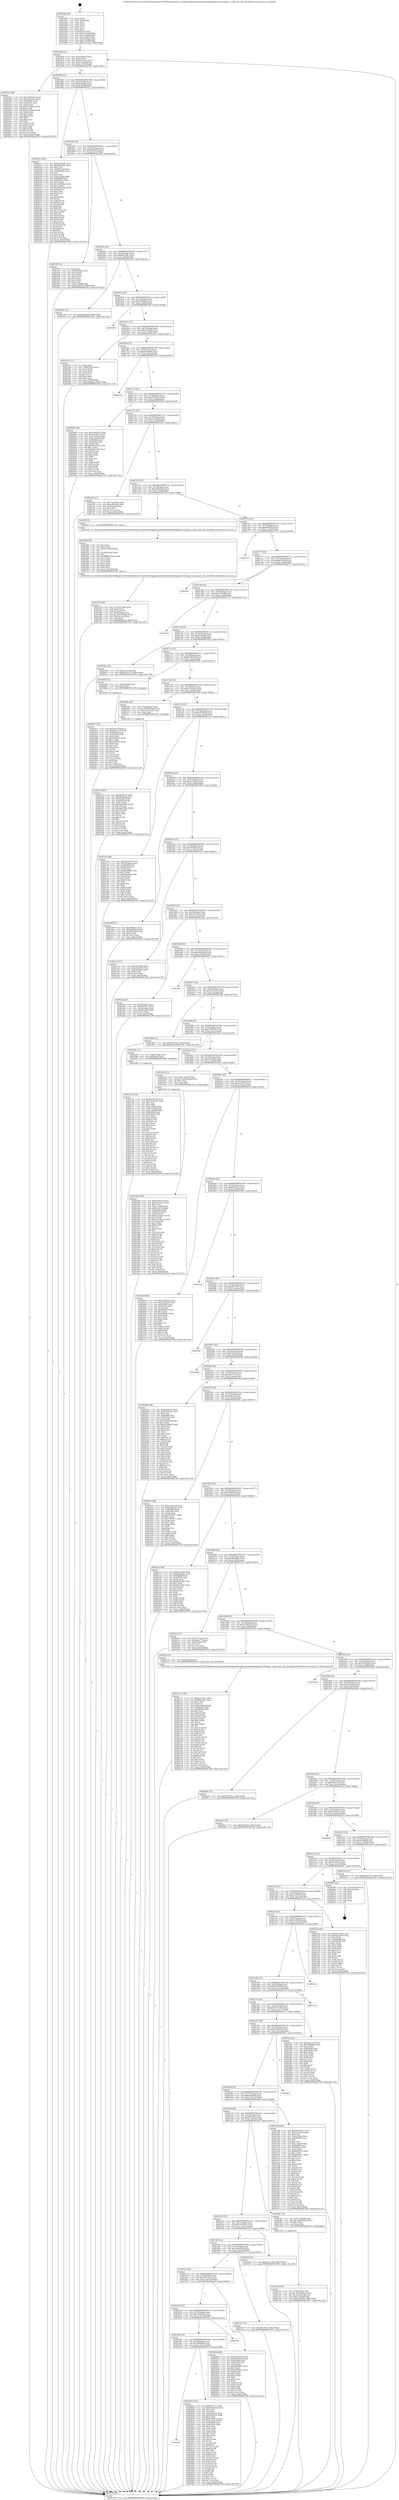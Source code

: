 digraph "0x401640" {
  label = "0x401640 (/mnt/c/Users/mathe/Desktop/tcc/POCII/binaries/extr_linuxdriversgpudrmamdpowerplayhwmgrsmu8_hwmgr.c_smu8_init_sclk_threshold_Final-ollvm.out::main(0))"
  labelloc = "t"
  node[shape=record]

  Entry [label="",width=0.3,height=0.3,shape=circle,fillcolor=black,style=filled]
  "0x40166f" [label="{
     0x40166f [23]\l
     | [instrs]\l
     &nbsp;&nbsp;0x40166f \<+3\>: mov -0x6c(%rbp),%eax\l
     &nbsp;&nbsp;0x401672 \<+2\>: mov %eax,%ecx\l
     &nbsp;&nbsp;0x401674 \<+6\>: sub $0x8341e17c,%ecx\l
     &nbsp;&nbsp;0x40167a \<+3\>: mov %eax,-0x70(%rbp)\l
     &nbsp;&nbsp;0x40167d \<+3\>: mov %ecx,-0x74(%rbp)\l
     &nbsp;&nbsp;0x401680 \<+6\>: je 00000000004025b1 \<main+0xf71\>\l
  }"]
  "0x4025b1" [label="{
     0x4025b1 [88]\l
     | [instrs]\l
     &nbsp;&nbsp;0x4025b1 \<+5\>: mov $0x7de69222,%eax\l
     &nbsp;&nbsp;0x4025b6 \<+5\>: mov $0xa05535c5,%ecx\l
     &nbsp;&nbsp;0x4025bb \<+7\>: mov 0x405068,%edx\l
     &nbsp;&nbsp;0x4025c2 \<+7\>: mov 0x405054,%esi\l
     &nbsp;&nbsp;0x4025c9 \<+2\>: mov %edx,%edi\l
     &nbsp;&nbsp;0x4025cb \<+6\>: sub $0x82724be0,%edi\l
     &nbsp;&nbsp;0x4025d1 \<+3\>: sub $0x1,%edi\l
     &nbsp;&nbsp;0x4025d4 \<+6\>: add $0x82724be0,%edi\l
     &nbsp;&nbsp;0x4025da \<+3\>: imul %edi,%edx\l
     &nbsp;&nbsp;0x4025dd \<+3\>: and $0x1,%edx\l
     &nbsp;&nbsp;0x4025e0 \<+3\>: cmp $0x0,%edx\l
     &nbsp;&nbsp;0x4025e3 \<+4\>: sete %r8b\l
     &nbsp;&nbsp;0x4025e7 \<+3\>: cmp $0xa,%esi\l
     &nbsp;&nbsp;0x4025ea \<+4\>: setl %r9b\l
     &nbsp;&nbsp;0x4025ee \<+3\>: mov %r8b,%r10b\l
     &nbsp;&nbsp;0x4025f1 \<+3\>: and %r9b,%r10b\l
     &nbsp;&nbsp;0x4025f4 \<+3\>: xor %r9b,%r8b\l
     &nbsp;&nbsp;0x4025f7 \<+3\>: or %r8b,%r10b\l
     &nbsp;&nbsp;0x4025fa \<+4\>: test $0x1,%r10b\l
     &nbsp;&nbsp;0x4025fe \<+3\>: cmovne %ecx,%eax\l
     &nbsp;&nbsp;0x402601 \<+3\>: mov %eax,-0x6c(%rbp)\l
     &nbsp;&nbsp;0x402604 \<+5\>: jmp 0000000000402769 \<main+0x1129\>\l
  }"]
  "0x401686" [label="{
     0x401686 [22]\l
     | [instrs]\l
     &nbsp;&nbsp;0x401686 \<+5\>: jmp 000000000040168b \<main+0x4b\>\l
     &nbsp;&nbsp;0x40168b \<+3\>: mov -0x70(%rbp),%eax\l
     &nbsp;&nbsp;0x40168e \<+5\>: sub $0x86a2da8e,%eax\l
     &nbsp;&nbsp;0x401693 \<+3\>: mov %eax,-0x78(%rbp)\l
     &nbsp;&nbsp;0x401696 \<+6\>: je 000000000040221c \<main+0xbdc\>\l
  }"]
  Exit [label="",width=0.3,height=0.3,shape=circle,fillcolor=black,style=filled,peripheries=2]
  "0x40221c" [label="{
     0x40221c [164]\l
     | [instrs]\l
     &nbsp;&nbsp;0x40221c \<+5\>: mov $0x9ecdcb56,%eax\l
     &nbsp;&nbsp;0x402221 \<+5\>: mov $0x28def69c,%ecx\l
     &nbsp;&nbsp;0x402226 \<+2\>: mov $0x1,%dl\l
     &nbsp;&nbsp;0x402228 \<+3\>: mov -0x68(%rbp),%esi\l
     &nbsp;&nbsp;0x40222b \<+3\>: cmp -0x50(%rbp),%esi\l
     &nbsp;&nbsp;0x40222e \<+4\>: setl %dil\l
     &nbsp;&nbsp;0x402232 \<+4\>: and $0x1,%dil\l
     &nbsp;&nbsp;0x402236 \<+4\>: mov %dil,-0x2d(%rbp)\l
     &nbsp;&nbsp;0x40223a \<+7\>: mov 0x405068,%esi\l
     &nbsp;&nbsp;0x402241 \<+8\>: mov 0x405054,%r8d\l
     &nbsp;&nbsp;0x402249 \<+3\>: mov %esi,%r9d\l
     &nbsp;&nbsp;0x40224c \<+7\>: sub $0x34205d8a,%r9d\l
     &nbsp;&nbsp;0x402253 \<+4\>: sub $0x1,%r9d\l
     &nbsp;&nbsp;0x402257 \<+7\>: add $0x34205d8a,%r9d\l
     &nbsp;&nbsp;0x40225e \<+4\>: imul %r9d,%esi\l
     &nbsp;&nbsp;0x402262 \<+3\>: and $0x1,%esi\l
     &nbsp;&nbsp;0x402265 \<+3\>: cmp $0x0,%esi\l
     &nbsp;&nbsp;0x402268 \<+4\>: sete %dil\l
     &nbsp;&nbsp;0x40226c \<+4\>: cmp $0xa,%r8d\l
     &nbsp;&nbsp;0x402270 \<+4\>: setl %r10b\l
     &nbsp;&nbsp;0x402274 \<+3\>: mov %dil,%r11b\l
     &nbsp;&nbsp;0x402277 \<+4\>: xor $0xff,%r11b\l
     &nbsp;&nbsp;0x40227b \<+3\>: mov %r10b,%bl\l
     &nbsp;&nbsp;0x40227e \<+3\>: xor $0xff,%bl\l
     &nbsp;&nbsp;0x402281 \<+3\>: xor $0x0,%dl\l
     &nbsp;&nbsp;0x402284 \<+3\>: mov %r11b,%r14b\l
     &nbsp;&nbsp;0x402287 \<+4\>: and $0x0,%r14b\l
     &nbsp;&nbsp;0x40228b \<+3\>: and %dl,%dil\l
     &nbsp;&nbsp;0x40228e \<+3\>: mov %bl,%r15b\l
     &nbsp;&nbsp;0x402291 \<+4\>: and $0x0,%r15b\l
     &nbsp;&nbsp;0x402295 \<+3\>: and %dl,%r10b\l
     &nbsp;&nbsp;0x402298 \<+3\>: or %dil,%r14b\l
     &nbsp;&nbsp;0x40229b \<+3\>: or %r10b,%r15b\l
     &nbsp;&nbsp;0x40229e \<+3\>: xor %r15b,%r14b\l
     &nbsp;&nbsp;0x4022a1 \<+3\>: or %bl,%r11b\l
     &nbsp;&nbsp;0x4022a4 \<+4\>: xor $0xff,%r11b\l
     &nbsp;&nbsp;0x4022a8 \<+3\>: or $0x0,%dl\l
     &nbsp;&nbsp;0x4022ab \<+3\>: and %dl,%r11b\l
     &nbsp;&nbsp;0x4022ae \<+3\>: or %r11b,%r14b\l
     &nbsp;&nbsp;0x4022b1 \<+4\>: test $0x1,%r14b\l
     &nbsp;&nbsp;0x4022b5 \<+3\>: cmovne %ecx,%eax\l
     &nbsp;&nbsp;0x4022b8 \<+3\>: mov %eax,-0x6c(%rbp)\l
     &nbsp;&nbsp;0x4022bb \<+5\>: jmp 0000000000402769 \<main+0x1129\>\l
  }"]
  "0x40169c" [label="{
     0x40169c [22]\l
     | [instrs]\l
     &nbsp;&nbsp;0x40169c \<+5\>: jmp 00000000004016a1 \<main+0x61\>\l
     &nbsp;&nbsp;0x4016a1 \<+3\>: mov -0x70(%rbp),%eax\l
     &nbsp;&nbsp;0x4016a4 \<+5\>: sub $0x88b46a5d,%eax\l
     &nbsp;&nbsp;0x4016a9 \<+3\>: mov %eax,-0x7c(%rbp)\l
     &nbsp;&nbsp;0x4016ac \<+6\>: je 0000000000401f9f \<main+0x95f\>\l
  }"]
  "0x402471" [label="{
     0x402471 [94]\l
     | [instrs]\l
     &nbsp;&nbsp;0x402471 \<+5\>: mov $0x6325f799,%ecx\l
     &nbsp;&nbsp;0x402476 \<+5\>: mov $0x46217e7f,%edx\l
     &nbsp;&nbsp;0x40247b \<+7\>: mov 0x405068,%esi\l
     &nbsp;&nbsp;0x402482 \<+8\>: mov 0x405054,%r8d\l
     &nbsp;&nbsp;0x40248a \<+3\>: mov %esi,%r9d\l
     &nbsp;&nbsp;0x40248d \<+7\>: sub $0x3d3f4f79,%r9d\l
     &nbsp;&nbsp;0x402494 \<+4\>: sub $0x1,%r9d\l
     &nbsp;&nbsp;0x402498 \<+7\>: add $0x3d3f4f79,%r9d\l
     &nbsp;&nbsp;0x40249f \<+4\>: imul %r9d,%esi\l
     &nbsp;&nbsp;0x4024a3 \<+3\>: and $0x1,%esi\l
     &nbsp;&nbsp;0x4024a6 \<+3\>: cmp $0x0,%esi\l
     &nbsp;&nbsp;0x4024a9 \<+4\>: sete %r10b\l
     &nbsp;&nbsp;0x4024ad \<+4\>: cmp $0xa,%r8d\l
     &nbsp;&nbsp;0x4024b1 \<+4\>: setl %r11b\l
     &nbsp;&nbsp;0x4024b5 \<+3\>: mov %r10b,%bl\l
     &nbsp;&nbsp;0x4024b8 \<+3\>: and %r11b,%bl\l
     &nbsp;&nbsp;0x4024bb \<+3\>: xor %r11b,%r10b\l
     &nbsp;&nbsp;0x4024be \<+3\>: or %r10b,%bl\l
     &nbsp;&nbsp;0x4024c1 \<+3\>: test $0x1,%bl\l
     &nbsp;&nbsp;0x4024c4 \<+3\>: cmovne %edx,%ecx\l
     &nbsp;&nbsp;0x4024c7 \<+3\>: mov %ecx,-0x6c(%rbp)\l
     &nbsp;&nbsp;0x4024ca \<+5\>: jmp 0000000000402769 \<main+0x1129\>\l
  }"]
  "0x401f9f" [label="{
     0x401f9f [33]\l
     | [instrs]\l
     &nbsp;&nbsp;0x401f9f \<+2\>: xor %eax,%eax\l
     &nbsp;&nbsp;0x401fa1 \<+3\>: mov -0x64(%rbp),%ecx\l
     &nbsp;&nbsp;0x401fa4 \<+2\>: mov %eax,%edx\l
     &nbsp;&nbsp;0x401fa6 \<+2\>: sub %ecx,%edx\l
     &nbsp;&nbsp;0x401fa8 \<+2\>: mov %eax,%ecx\l
     &nbsp;&nbsp;0x401faa \<+3\>: sub $0x1,%ecx\l
     &nbsp;&nbsp;0x401fad \<+2\>: add %ecx,%edx\l
     &nbsp;&nbsp;0x401faf \<+2\>: sub %edx,%eax\l
     &nbsp;&nbsp;0x401fb1 \<+3\>: mov %eax,-0x64(%rbp)\l
     &nbsp;&nbsp;0x401fb4 \<+7\>: movl $0x5e52f745,-0x6c(%rbp)\l
     &nbsp;&nbsp;0x401fbb \<+5\>: jmp 0000000000402769 \<main+0x1129\>\l
  }"]
  "0x4016b2" [label="{
     0x4016b2 [22]\l
     | [instrs]\l
     &nbsp;&nbsp;0x4016b2 \<+5\>: jmp 00000000004016b7 \<main+0x77\>\l
     &nbsp;&nbsp;0x4016b7 \<+3\>: mov -0x70(%rbp),%eax\l
     &nbsp;&nbsp;0x4016ba \<+5\>: sub $0x8fba3281,%eax\l
     &nbsp;&nbsp;0x4016bf \<+3\>: mov %eax,-0x80(%rbp)\l
     &nbsp;&nbsp;0x4016c2 \<+6\>: je 00000000004021b8 \<main+0xb78\>\l
  }"]
  "0x40237f" [label="{
     0x40237f [97]\l
     | [instrs]\l
     &nbsp;&nbsp;0x40237f \<+5\>: mov $0xafbe6976,%edx\l
     &nbsp;&nbsp;0x402384 \<+5\>: mov $0x547dfdab,%esi\l
     &nbsp;&nbsp;0x402389 \<+8\>: mov 0x405068,%r8d\l
     &nbsp;&nbsp;0x402391 \<+8\>: mov 0x405054,%r9d\l
     &nbsp;&nbsp;0x402399 \<+3\>: mov %r8d,%r10d\l
     &nbsp;&nbsp;0x40239c \<+7\>: add $0xa6a05956,%r10d\l
     &nbsp;&nbsp;0x4023a3 \<+4\>: sub $0x1,%r10d\l
     &nbsp;&nbsp;0x4023a7 \<+7\>: sub $0xa6a05956,%r10d\l
     &nbsp;&nbsp;0x4023ae \<+4\>: imul %r10d,%r8d\l
     &nbsp;&nbsp;0x4023b2 \<+4\>: and $0x1,%r8d\l
     &nbsp;&nbsp;0x4023b6 \<+4\>: cmp $0x0,%r8d\l
     &nbsp;&nbsp;0x4023ba \<+4\>: sete %r11b\l
     &nbsp;&nbsp;0x4023be \<+4\>: cmp $0xa,%r9d\l
     &nbsp;&nbsp;0x4023c2 \<+3\>: setl %bl\l
     &nbsp;&nbsp;0x4023c5 \<+3\>: mov %r11b,%r14b\l
     &nbsp;&nbsp;0x4023c8 \<+3\>: and %bl,%r14b\l
     &nbsp;&nbsp;0x4023cb \<+3\>: xor %bl,%r11b\l
     &nbsp;&nbsp;0x4023ce \<+3\>: or %r11b,%r14b\l
     &nbsp;&nbsp;0x4023d1 \<+4\>: test $0x1,%r14b\l
     &nbsp;&nbsp;0x4023d5 \<+3\>: cmovne %esi,%edx\l
     &nbsp;&nbsp;0x4023d8 \<+3\>: mov %edx,-0x6c(%rbp)\l
     &nbsp;&nbsp;0x4023db \<+5\>: jmp 0000000000402769 \<main+0x1129\>\l
  }"]
  "0x4021b8" [label="{
     0x4021b8 [12]\l
     | [instrs]\l
     &nbsp;&nbsp;0x4021b8 \<+7\>: movl $0x20b4d6ef,-0x6c(%rbp)\l
     &nbsp;&nbsp;0x4021bf \<+5\>: jmp 0000000000402769 \<main+0x1129\>\l
  }"]
  "0x4016c8" [label="{
     0x4016c8 [25]\l
     | [instrs]\l
     &nbsp;&nbsp;0x4016c8 \<+5\>: jmp 00000000004016cd \<main+0x8d\>\l
     &nbsp;&nbsp;0x4016cd \<+3\>: mov -0x70(%rbp),%eax\l
     &nbsp;&nbsp;0x4016d0 \<+5\>: sub $0x91f8db82,%eax\l
     &nbsp;&nbsp;0x4016d5 \<+6\>: mov %eax,-0x84(%rbp)\l
     &nbsp;&nbsp;0x4016db \<+6\>: je 0000000000401b84 \<main+0x544\>\l
  }"]
  "0x402127" [label="{
     0x402127 [145]\l
     | [instrs]\l
     &nbsp;&nbsp;0x402127 \<+5\>: mov $0x6c583212,%eax\l
     &nbsp;&nbsp;0x40212c \<+5\>: mov $0x8fba3281,%ecx\l
     &nbsp;&nbsp;0x402131 \<+2\>: mov $0x1,%dl\l
     &nbsp;&nbsp;0x402133 \<+2\>: xor %esi,%esi\l
     &nbsp;&nbsp;0x402135 \<+7\>: movl $0x0,-0x68(%rbp)\l
     &nbsp;&nbsp;0x40213c \<+8\>: mov 0x405068,%r8d\l
     &nbsp;&nbsp;0x402144 \<+8\>: mov 0x405054,%r9d\l
     &nbsp;&nbsp;0x40214c \<+3\>: sub $0x1,%esi\l
     &nbsp;&nbsp;0x40214f \<+3\>: mov %r8d,%r10d\l
     &nbsp;&nbsp;0x402152 \<+3\>: add %esi,%r10d\l
     &nbsp;&nbsp;0x402155 \<+4\>: imul %r10d,%r8d\l
     &nbsp;&nbsp;0x402159 \<+4\>: and $0x1,%r8d\l
     &nbsp;&nbsp;0x40215d \<+4\>: cmp $0x0,%r8d\l
     &nbsp;&nbsp;0x402161 \<+4\>: sete %r11b\l
     &nbsp;&nbsp;0x402165 \<+4\>: cmp $0xa,%r9d\l
     &nbsp;&nbsp;0x402169 \<+3\>: setl %bl\l
     &nbsp;&nbsp;0x40216c \<+3\>: mov %r11b,%r14b\l
     &nbsp;&nbsp;0x40216f \<+4\>: xor $0xff,%r14b\l
     &nbsp;&nbsp;0x402173 \<+3\>: mov %bl,%r15b\l
     &nbsp;&nbsp;0x402176 \<+4\>: xor $0xff,%r15b\l
     &nbsp;&nbsp;0x40217a \<+3\>: xor $0x1,%dl\l
     &nbsp;&nbsp;0x40217d \<+3\>: mov %r14b,%r12b\l
     &nbsp;&nbsp;0x402180 \<+4\>: and $0xff,%r12b\l
     &nbsp;&nbsp;0x402184 \<+3\>: and %dl,%r11b\l
     &nbsp;&nbsp;0x402187 \<+3\>: mov %r15b,%r13b\l
     &nbsp;&nbsp;0x40218a \<+4\>: and $0xff,%r13b\l
     &nbsp;&nbsp;0x40218e \<+2\>: and %dl,%bl\l
     &nbsp;&nbsp;0x402190 \<+3\>: or %r11b,%r12b\l
     &nbsp;&nbsp;0x402193 \<+3\>: or %bl,%r13b\l
     &nbsp;&nbsp;0x402196 \<+3\>: xor %r13b,%r12b\l
     &nbsp;&nbsp;0x402199 \<+3\>: or %r15b,%r14b\l
     &nbsp;&nbsp;0x40219c \<+4\>: xor $0xff,%r14b\l
     &nbsp;&nbsp;0x4021a0 \<+3\>: or $0x1,%dl\l
     &nbsp;&nbsp;0x4021a3 \<+3\>: and %dl,%r14b\l
     &nbsp;&nbsp;0x4021a6 \<+3\>: or %r14b,%r12b\l
     &nbsp;&nbsp;0x4021a9 \<+4\>: test $0x1,%r12b\l
     &nbsp;&nbsp;0x4021ad \<+3\>: cmovne %ecx,%eax\l
     &nbsp;&nbsp;0x4021b0 \<+3\>: mov %eax,-0x6c(%rbp)\l
     &nbsp;&nbsp;0x4021b3 \<+5\>: jmp 0000000000402769 \<main+0x1129\>\l
  }"]
  "0x401b84" [label="{
     0x401b84\l
  }", style=dashed]
  "0x4016e1" [label="{
     0x4016e1 [25]\l
     | [instrs]\l
     &nbsp;&nbsp;0x4016e1 \<+5\>: jmp 00000000004016e6 \<main+0xa6\>\l
     &nbsp;&nbsp;0x4016e6 \<+3\>: mov -0x70(%rbp),%eax\l
     &nbsp;&nbsp;0x4016e9 \<+5\>: sub $0x95cd1c49,%eax\l
     &nbsp;&nbsp;0x4016ee \<+6\>: mov %eax,-0x88(%rbp)\l
     &nbsp;&nbsp;0x4016f4 \<+6\>: je 00000000004023ec \<main+0xdac\>\l
  }"]
  "0x401b5f" [label="{
     0x401b5f\l
  }", style=dashed]
  "0x4023ec" [label="{
     0x4023ec [33]\l
     | [instrs]\l
     &nbsp;&nbsp;0x4023ec \<+2\>: xor %eax,%eax\l
     &nbsp;&nbsp;0x4023ee \<+3\>: mov -0x68(%rbp),%ecx\l
     &nbsp;&nbsp;0x4023f1 \<+2\>: mov %eax,%edx\l
     &nbsp;&nbsp;0x4023f3 \<+2\>: sub %ecx,%edx\l
     &nbsp;&nbsp;0x4023f5 \<+2\>: mov %eax,%ecx\l
     &nbsp;&nbsp;0x4023f7 \<+3\>: sub $0x1,%ecx\l
     &nbsp;&nbsp;0x4023fa \<+2\>: add %ecx,%edx\l
     &nbsp;&nbsp;0x4023fc \<+2\>: sub %edx,%eax\l
     &nbsp;&nbsp;0x4023fe \<+3\>: mov %eax,-0x68(%rbp)\l
     &nbsp;&nbsp;0x402401 \<+7\>: movl $0x20b4d6ef,-0x6c(%rbp)\l
     &nbsp;&nbsp;0x402408 \<+5\>: jmp 0000000000402769 \<main+0x1129\>\l
  }"]
  "0x4016fa" [label="{
     0x4016fa [25]\l
     | [instrs]\l
     &nbsp;&nbsp;0x4016fa \<+5\>: jmp 00000000004016ff \<main+0xbf\>\l
     &nbsp;&nbsp;0x4016ff \<+3\>: mov -0x70(%rbp),%eax\l
     &nbsp;&nbsp;0x401702 \<+5\>: sub $0x9ecdcb56,%eax\l
     &nbsp;&nbsp;0x401707 \<+6\>: mov %eax,-0x8c(%rbp)\l
     &nbsp;&nbsp;0x40170d \<+6\>: je 000000000040270d \<main+0x10cd\>\l
  }"]
  "0x40201f" [label="{
     0x40201f [155]\l
     | [instrs]\l
     &nbsp;&nbsp;0x40201f \<+5\>: mov $0xf6f27c37,%eax\l
     &nbsp;&nbsp;0x402024 \<+5\>: mov $0x443dced2,%ecx\l
     &nbsp;&nbsp;0x402029 \<+2\>: mov $0x1,%dl\l
     &nbsp;&nbsp;0x40202b \<+2\>: xor %esi,%esi\l
     &nbsp;&nbsp;0x40202d \<+3\>: mov -0x5c(%rbp),%edi\l
     &nbsp;&nbsp;0x402030 \<+6\>: sub $0x305f41e2,%edi\l
     &nbsp;&nbsp;0x402036 \<+3\>: add $0x1,%edi\l
     &nbsp;&nbsp;0x402039 \<+6\>: add $0x305f41e2,%edi\l
     &nbsp;&nbsp;0x40203f \<+3\>: mov %edi,-0x5c(%rbp)\l
     &nbsp;&nbsp;0x402042 \<+7\>: mov 0x405068,%edi\l
     &nbsp;&nbsp;0x402049 \<+8\>: mov 0x405054,%r8d\l
     &nbsp;&nbsp;0x402051 \<+3\>: sub $0x1,%esi\l
     &nbsp;&nbsp;0x402054 \<+3\>: mov %edi,%r9d\l
     &nbsp;&nbsp;0x402057 \<+3\>: add %esi,%r9d\l
     &nbsp;&nbsp;0x40205a \<+4\>: imul %r9d,%edi\l
     &nbsp;&nbsp;0x40205e \<+3\>: and $0x1,%edi\l
     &nbsp;&nbsp;0x402061 \<+3\>: cmp $0x0,%edi\l
     &nbsp;&nbsp;0x402064 \<+4\>: sete %r10b\l
     &nbsp;&nbsp;0x402068 \<+4\>: cmp $0xa,%r8d\l
     &nbsp;&nbsp;0x40206c \<+4\>: setl %r11b\l
     &nbsp;&nbsp;0x402070 \<+3\>: mov %r10b,%bl\l
     &nbsp;&nbsp;0x402073 \<+3\>: xor $0xff,%bl\l
     &nbsp;&nbsp;0x402076 \<+3\>: mov %r11b,%r14b\l
     &nbsp;&nbsp;0x402079 \<+4\>: xor $0xff,%r14b\l
     &nbsp;&nbsp;0x40207d \<+3\>: xor $0x1,%dl\l
     &nbsp;&nbsp;0x402080 \<+3\>: mov %bl,%r15b\l
     &nbsp;&nbsp;0x402083 \<+4\>: and $0xff,%r15b\l
     &nbsp;&nbsp;0x402087 \<+3\>: and %dl,%r10b\l
     &nbsp;&nbsp;0x40208a \<+3\>: mov %r14b,%r12b\l
     &nbsp;&nbsp;0x40208d \<+4\>: and $0xff,%r12b\l
     &nbsp;&nbsp;0x402091 \<+3\>: and %dl,%r11b\l
     &nbsp;&nbsp;0x402094 \<+3\>: or %r10b,%r15b\l
     &nbsp;&nbsp;0x402097 \<+3\>: or %r11b,%r12b\l
     &nbsp;&nbsp;0x40209a \<+3\>: xor %r12b,%r15b\l
     &nbsp;&nbsp;0x40209d \<+3\>: or %r14b,%bl\l
     &nbsp;&nbsp;0x4020a0 \<+3\>: xor $0xff,%bl\l
     &nbsp;&nbsp;0x4020a3 \<+3\>: or $0x1,%dl\l
     &nbsp;&nbsp;0x4020a6 \<+2\>: and %dl,%bl\l
     &nbsp;&nbsp;0x4020a8 \<+3\>: or %bl,%r15b\l
     &nbsp;&nbsp;0x4020ab \<+4\>: test $0x1,%r15b\l
     &nbsp;&nbsp;0x4020af \<+3\>: cmovne %ecx,%eax\l
     &nbsp;&nbsp;0x4020b2 \<+3\>: mov %eax,-0x6c(%rbp)\l
     &nbsp;&nbsp;0x4020b5 \<+5\>: jmp 0000000000402769 \<main+0x1129\>\l
  }"]
  "0x40270d" [label="{
     0x40270d\l
  }", style=dashed]
  "0x401713" [label="{
     0x401713 [25]\l
     | [instrs]\l
     &nbsp;&nbsp;0x401713 \<+5\>: jmp 0000000000401718 \<main+0xd8\>\l
     &nbsp;&nbsp;0x401718 \<+3\>: mov -0x70(%rbp),%eax\l
     &nbsp;&nbsp;0x40171b \<+5\>: sub $0xa05535c5,%eax\l
     &nbsp;&nbsp;0x401720 \<+6\>: mov %eax,-0x90(%rbp)\l
     &nbsp;&nbsp;0x401726 \<+6\>: je 0000000000402609 \<main+0xfc9\>\l
  }"]
  "0x401b46" [label="{
     0x401b46 [25]\l
     | [instrs]\l
     &nbsp;&nbsp;0x401b46 \<+5\>: jmp 0000000000401b4b \<main+0x50b\>\l
     &nbsp;&nbsp;0x401b4b \<+3\>: mov -0x70(%rbp),%eax\l
     &nbsp;&nbsp;0x401b4e \<+5\>: sub $0x7fb98f60,%eax\l
     &nbsp;&nbsp;0x401b53 \<+6\>: mov %eax,-0x13c(%rbp)\l
     &nbsp;&nbsp;0x401b59 \<+6\>: je 000000000040201f \<main+0x9df\>\l
  }"]
  "0x402609" [label="{
     0x402609 [94]\l
     | [instrs]\l
     &nbsp;&nbsp;0x402609 \<+5\>: mov $0x7de69222,%eax\l
     &nbsp;&nbsp;0x40260e \<+5\>: mov $0x5c076ee3,%ecx\l
     &nbsp;&nbsp;0x402613 \<+3\>: mov -0x3c(%rbp),%edx\l
     &nbsp;&nbsp;0x402616 \<+3\>: mov %edx,-0x2c(%rbp)\l
     &nbsp;&nbsp;0x402619 \<+7\>: mov 0x405068,%edx\l
     &nbsp;&nbsp;0x402620 \<+7\>: mov 0x405054,%esi\l
     &nbsp;&nbsp;0x402627 \<+2\>: mov %edx,%edi\l
     &nbsp;&nbsp;0x402629 \<+6\>: add $0xe8b175b5,%edi\l
     &nbsp;&nbsp;0x40262f \<+3\>: sub $0x1,%edi\l
     &nbsp;&nbsp;0x402632 \<+6\>: sub $0xe8b175b5,%edi\l
     &nbsp;&nbsp;0x402638 \<+3\>: imul %edi,%edx\l
     &nbsp;&nbsp;0x40263b \<+3\>: and $0x1,%edx\l
     &nbsp;&nbsp;0x40263e \<+3\>: cmp $0x0,%edx\l
     &nbsp;&nbsp;0x402641 \<+4\>: sete %r8b\l
     &nbsp;&nbsp;0x402645 \<+3\>: cmp $0xa,%esi\l
     &nbsp;&nbsp;0x402648 \<+4\>: setl %r9b\l
     &nbsp;&nbsp;0x40264c \<+3\>: mov %r8b,%r10b\l
     &nbsp;&nbsp;0x40264f \<+3\>: and %r9b,%r10b\l
     &nbsp;&nbsp;0x402652 \<+3\>: xor %r9b,%r8b\l
     &nbsp;&nbsp;0x402655 \<+3\>: or %r8b,%r10b\l
     &nbsp;&nbsp;0x402658 \<+4\>: test $0x1,%r10b\l
     &nbsp;&nbsp;0x40265c \<+3\>: cmovne %ecx,%eax\l
     &nbsp;&nbsp;0x40265f \<+3\>: mov %eax,-0x6c(%rbp)\l
     &nbsp;&nbsp;0x402662 \<+5\>: jmp 0000000000402769 \<main+0x1129\>\l
  }"]
  "0x40172c" [label="{
     0x40172c [25]\l
     | [instrs]\l
     &nbsp;&nbsp;0x40172c \<+5\>: jmp 0000000000401731 \<main+0xf1\>\l
     &nbsp;&nbsp;0x401731 \<+3\>: mov -0x70(%rbp),%eax\l
     &nbsp;&nbsp;0x401734 \<+5\>: sub $0xa3a1cd56,%eax\l
     &nbsp;&nbsp;0x401739 \<+6\>: mov %eax,-0x94(%rbp)\l
     &nbsp;&nbsp;0x40173f \<+6\>: je 0000000000401f24 \<main+0x8e4\>\l
  }"]
  "0x402762" [label="{
     0x402762\l
  }", style=dashed]
  "0x401f24" [label="{
     0x401f24 [27]\l
     | [instrs]\l
     &nbsp;&nbsp;0x401f24 \<+5\>: mov $0x73a72925,%eax\l
     &nbsp;&nbsp;0x401f29 \<+5\>: mov $0xac841b0d,%ecx\l
     &nbsp;&nbsp;0x401f2e \<+3\>: mov -0x2e(%rbp),%dl\l
     &nbsp;&nbsp;0x401f31 \<+3\>: test $0x1,%dl\l
     &nbsp;&nbsp;0x401f34 \<+3\>: cmovne %ecx,%eax\l
     &nbsp;&nbsp;0x401f37 \<+3\>: mov %eax,-0x6c(%rbp)\l
     &nbsp;&nbsp;0x401f3a \<+5\>: jmp 0000000000402769 \<main+0x1129\>\l
  }"]
  "0x401745" [label="{
     0x401745 [25]\l
     | [instrs]\l
     &nbsp;&nbsp;0x401745 \<+5\>: jmp 000000000040174a \<main+0x10a\>\l
     &nbsp;&nbsp;0x40174a \<+3\>: mov -0x70(%rbp),%eax\l
     &nbsp;&nbsp;0x40174d \<+5\>: sub $0xac841b0d,%eax\l
     &nbsp;&nbsp;0x401752 \<+6\>: mov %eax,-0x98(%rbp)\l
     &nbsp;&nbsp;0x401758 \<+6\>: je 0000000000401f3f \<main+0x8ff\>\l
  }"]
  "0x401b2d" [label="{
     0x401b2d [25]\l
     | [instrs]\l
     &nbsp;&nbsp;0x401b2d \<+5\>: jmp 0000000000401b32 \<main+0x4f2\>\l
     &nbsp;&nbsp;0x401b32 \<+3\>: mov -0x70(%rbp),%eax\l
     &nbsp;&nbsp;0x401b35 \<+5\>: sub $0x7de69222,%eax\l
     &nbsp;&nbsp;0x401b3a \<+6\>: mov %eax,-0x138(%rbp)\l
     &nbsp;&nbsp;0x401b40 \<+6\>: je 0000000000402762 \<main+0x1122\>\l
  }"]
  "0x401f3f" [label="{
     0x401f3f [5]\l
     | [instrs]\l
     &nbsp;&nbsp;0x401f3f \<+5\>: call 0000000000401160 \<next_i\>\l
     | [calls]\l
     &nbsp;&nbsp;0x401160 \{1\} (/mnt/c/Users/mathe/Desktop/tcc/POCII/binaries/extr_linuxdriversgpudrmamdpowerplayhwmgrsmu8_hwmgr.c_smu8_init_sclk_threshold_Final-ollvm.out::next_i)\l
  }"]
  "0x40175e" [label="{
     0x40175e [25]\l
     | [instrs]\l
     &nbsp;&nbsp;0x40175e \<+5\>: jmp 0000000000401763 \<main+0x123\>\l
     &nbsp;&nbsp;0x401763 \<+3\>: mov -0x70(%rbp),%eax\l
     &nbsp;&nbsp;0x401766 \<+5\>: sub $0xafbe6976,%eax\l
     &nbsp;&nbsp;0x40176b \<+6\>: mov %eax,-0x9c(%rbp)\l
     &nbsp;&nbsp;0x401771 \<+6\>: je 0000000000402719 \<main+0x10d9\>\l
  }"]
  "0x40240d" [label="{
     0x40240d [88]\l
     | [instrs]\l
     &nbsp;&nbsp;0x40240d \<+5\>: mov $0x6325f799,%eax\l
     &nbsp;&nbsp;0x402412 \<+5\>: mov $0xb674be40,%ecx\l
     &nbsp;&nbsp;0x402417 \<+7\>: mov 0x405068,%edx\l
     &nbsp;&nbsp;0x40241e \<+7\>: mov 0x405054,%esi\l
     &nbsp;&nbsp;0x402425 \<+2\>: mov %edx,%edi\l
     &nbsp;&nbsp;0x402427 \<+6\>: sub $0xeb998051,%edi\l
     &nbsp;&nbsp;0x40242d \<+3\>: sub $0x1,%edi\l
     &nbsp;&nbsp;0x402430 \<+6\>: add $0xeb998051,%edi\l
     &nbsp;&nbsp;0x402436 \<+3\>: imul %edi,%edx\l
     &nbsp;&nbsp;0x402439 \<+3\>: and $0x1,%edx\l
     &nbsp;&nbsp;0x40243c \<+3\>: cmp $0x0,%edx\l
     &nbsp;&nbsp;0x40243f \<+4\>: sete %r8b\l
     &nbsp;&nbsp;0x402443 \<+3\>: cmp $0xa,%esi\l
     &nbsp;&nbsp;0x402446 \<+4\>: setl %r9b\l
     &nbsp;&nbsp;0x40244a \<+3\>: mov %r8b,%r10b\l
     &nbsp;&nbsp;0x40244d \<+3\>: and %r9b,%r10b\l
     &nbsp;&nbsp;0x402450 \<+3\>: xor %r9b,%r8b\l
     &nbsp;&nbsp;0x402453 \<+3\>: or %r8b,%r10b\l
     &nbsp;&nbsp;0x402456 \<+4\>: test $0x1,%r10b\l
     &nbsp;&nbsp;0x40245a \<+3\>: cmovne %ecx,%eax\l
     &nbsp;&nbsp;0x40245d \<+3\>: mov %eax,-0x6c(%rbp)\l
     &nbsp;&nbsp;0x402460 \<+5\>: jmp 0000000000402769 \<main+0x1129\>\l
  }"]
  "0x402719" [label="{
     0x402719\l
  }", style=dashed]
  "0x401777" [label="{
     0x401777 [25]\l
     | [instrs]\l
     &nbsp;&nbsp;0x401777 \<+5\>: jmp 000000000040177c \<main+0x13c\>\l
     &nbsp;&nbsp;0x40177c \<+3\>: mov -0x70(%rbp),%eax\l
     &nbsp;&nbsp;0x40177f \<+5\>: sub $0xb4c031e8,%eax\l
     &nbsp;&nbsp;0x401784 \<+6\>: mov %eax,-0xa0(%rbp)\l
     &nbsp;&nbsp;0x40178a \<+6\>: je 000000000040267c \<main+0x103c\>\l
  }"]
  "0x401f78" [label="{
     0x401f78 [39]\l
     | [instrs]\l
     &nbsp;&nbsp;0x401f78 \<+6\>: mov -0x144(%rbp),%ecx\l
     &nbsp;&nbsp;0x401f7e \<+3\>: imul %eax,%ecx\l
     &nbsp;&nbsp;0x401f81 \<+3\>: movslq %ecx,%r8\l
     &nbsp;&nbsp;0x401f84 \<+4\>: mov -0x58(%rbp),%r9\l
     &nbsp;&nbsp;0x401f88 \<+4\>: movslq -0x5c(%rbp),%r10\l
     &nbsp;&nbsp;0x401f8c \<+4\>: mov (%r9,%r10,8),%r9\l
     &nbsp;&nbsp;0x401f90 \<+3\>: mov %r8,(%r9)\l
     &nbsp;&nbsp;0x401f93 \<+7\>: movl $0x88b46a5d,-0x6c(%rbp)\l
     &nbsp;&nbsp;0x401f9a \<+5\>: jmp 0000000000402769 \<main+0x1129\>\l
  }"]
  "0x40267c" [label="{
     0x40267c\l
  }", style=dashed]
  "0x401790" [label="{
     0x401790 [25]\l
     | [instrs]\l
     &nbsp;&nbsp;0x401790 \<+5\>: jmp 0000000000401795 \<main+0x155\>\l
     &nbsp;&nbsp;0x401795 \<+3\>: mov -0x70(%rbp),%eax\l
     &nbsp;&nbsp;0x401798 \<+5\>: sub $0xb539c6ff,%eax\l
     &nbsp;&nbsp;0x40179d \<+6\>: mov %eax,-0xa4(%rbp)\l
     &nbsp;&nbsp;0x4017a3 \<+6\>: je 0000000000402751 \<main+0x1111\>\l
  }"]
  "0x401f44" [label="{
     0x401f44 [52]\l
     | [instrs]\l
     &nbsp;&nbsp;0x401f44 \<+2\>: xor %ecx,%ecx\l
     &nbsp;&nbsp;0x401f46 \<+5\>: mov $0x2,%edx\l
     &nbsp;&nbsp;0x401f4b \<+6\>: mov %edx,-0x140(%rbp)\l
     &nbsp;&nbsp;0x401f51 \<+1\>: cltd\l
     &nbsp;&nbsp;0x401f52 \<+6\>: mov -0x140(%rbp),%esi\l
     &nbsp;&nbsp;0x401f58 \<+2\>: idiv %esi\l
     &nbsp;&nbsp;0x401f5a \<+6\>: imul $0xfffffffe,%edx,%edx\l
     &nbsp;&nbsp;0x401f60 \<+2\>: mov %ecx,%edi\l
     &nbsp;&nbsp;0x401f62 \<+2\>: sub %edx,%edi\l
     &nbsp;&nbsp;0x401f64 \<+2\>: mov %ecx,%edx\l
     &nbsp;&nbsp;0x401f66 \<+3\>: sub $0x1,%edx\l
     &nbsp;&nbsp;0x401f69 \<+2\>: add %edx,%edi\l
     &nbsp;&nbsp;0x401f6b \<+2\>: sub %edi,%ecx\l
     &nbsp;&nbsp;0x401f6d \<+6\>: mov %ecx,-0x144(%rbp)\l
     &nbsp;&nbsp;0x401f73 \<+5\>: call 0000000000401160 \<next_i\>\l
     | [calls]\l
     &nbsp;&nbsp;0x401160 \{1\} (/mnt/c/Users/mathe/Desktop/tcc/POCII/binaries/extr_linuxdriversgpudrmamdpowerplayhwmgrsmu8_hwmgr.c_smu8_init_sclk_threshold_Final-ollvm.out::next_i)\l
  }"]
  "0x402751" [label="{
     0x402751\l
  }", style=dashed]
  "0x4017a9" [label="{
     0x4017a9 [25]\l
     | [instrs]\l
     &nbsp;&nbsp;0x4017a9 \<+5\>: jmp 00000000004017ae \<main+0x16e\>\l
     &nbsp;&nbsp;0x4017ae \<+3\>: mov -0x70(%rbp),%eax\l
     &nbsp;&nbsp;0x4017b1 \<+5\>: sub $0xb556efa3,%eax\l
     &nbsp;&nbsp;0x4017b6 \<+6\>: mov %eax,-0xa8(%rbp)\l
     &nbsp;&nbsp;0x4017bc \<+6\>: je 000000000040259e \<main+0xf5e\>\l
  }"]
  "0x401e0e" [label="{
     0x401e0e [31]\l
     | [instrs]\l
     &nbsp;&nbsp;0x401e0e \<+4\>: mov -0x58(%rbp),%rdi\l
     &nbsp;&nbsp;0x401e12 \<+4\>: movslq -0x5c(%rbp),%rcx\l
     &nbsp;&nbsp;0x401e16 \<+4\>: mov %rax,(%rdi,%rcx,8)\l
     &nbsp;&nbsp;0x401e1a \<+7\>: movl $0x0,-0x64(%rbp)\l
     &nbsp;&nbsp;0x401e21 \<+7\>: movl $0x5e52f745,-0x6c(%rbp)\l
     &nbsp;&nbsp;0x401e28 \<+5\>: jmp 0000000000402769 \<main+0x1129\>\l
  }"]
  "0x40259e" [label="{
     0x40259e [19]\l
     | [instrs]\l
     &nbsp;&nbsp;0x40259e \<+7\>: movl $0x0,-0x3c(%rbp)\l
     &nbsp;&nbsp;0x4025a5 \<+7\>: movl $0x8341e17c,-0x6c(%rbp)\l
     &nbsp;&nbsp;0x4025ac \<+5\>: jmp 0000000000402769 \<main+0x1129\>\l
  }"]
  "0x4017c2" [label="{
     0x4017c2 [25]\l
     | [instrs]\l
     &nbsp;&nbsp;0x4017c2 \<+5\>: jmp 00000000004017c7 \<main+0x187\>\l
     &nbsp;&nbsp;0x4017c7 \<+3\>: mov -0x70(%rbp),%eax\l
     &nbsp;&nbsp;0x4017ca \<+5\>: sub $0xb674be40,%eax\l
     &nbsp;&nbsp;0x4017cf \<+6\>: mov %eax,-0xac(%rbp)\l
     &nbsp;&nbsp;0x4017d5 \<+6\>: je 0000000000402465 \<main+0xe25\>\l
  }"]
  "0x401d2d" [label="{
     0x401d2d [163]\l
     | [instrs]\l
     &nbsp;&nbsp;0x401d2d \<+5\>: mov $0xfe340a76,%ecx\l
     &nbsp;&nbsp;0x401d32 \<+5\>: mov $0xcee1257e,%edx\l
     &nbsp;&nbsp;0x401d37 \<+3\>: mov $0x1,%sil\l
     &nbsp;&nbsp;0x401d3a \<+4\>: mov %rax,-0x58(%rbp)\l
     &nbsp;&nbsp;0x401d3e \<+7\>: movl $0x0,-0x5c(%rbp)\l
     &nbsp;&nbsp;0x401d45 \<+8\>: mov 0x405068,%r8d\l
     &nbsp;&nbsp;0x401d4d \<+8\>: mov 0x405054,%r9d\l
     &nbsp;&nbsp;0x401d55 \<+3\>: mov %r8d,%r10d\l
     &nbsp;&nbsp;0x401d58 \<+7\>: add $0xba17e4bc,%r10d\l
     &nbsp;&nbsp;0x401d5f \<+4\>: sub $0x1,%r10d\l
     &nbsp;&nbsp;0x401d63 \<+7\>: sub $0xba17e4bc,%r10d\l
     &nbsp;&nbsp;0x401d6a \<+4\>: imul %r10d,%r8d\l
     &nbsp;&nbsp;0x401d6e \<+4\>: and $0x1,%r8d\l
     &nbsp;&nbsp;0x401d72 \<+4\>: cmp $0x0,%r8d\l
     &nbsp;&nbsp;0x401d76 \<+4\>: sete %r11b\l
     &nbsp;&nbsp;0x401d7a \<+4\>: cmp $0xa,%r9d\l
     &nbsp;&nbsp;0x401d7e \<+3\>: setl %bl\l
     &nbsp;&nbsp;0x401d81 \<+3\>: mov %r11b,%r14b\l
     &nbsp;&nbsp;0x401d84 \<+4\>: xor $0xff,%r14b\l
     &nbsp;&nbsp;0x401d88 \<+3\>: mov %bl,%r15b\l
     &nbsp;&nbsp;0x401d8b \<+4\>: xor $0xff,%r15b\l
     &nbsp;&nbsp;0x401d8f \<+4\>: xor $0x0,%sil\l
     &nbsp;&nbsp;0x401d93 \<+3\>: mov %r14b,%r12b\l
     &nbsp;&nbsp;0x401d96 \<+4\>: and $0x0,%r12b\l
     &nbsp;&nbsp;0x401d9a \<+3\>: and %sil,%r11b\l
     &nbsp;&nbsp;0x401d9d \<+3\>: mov %r15b,%r13b\l
     &nbsp;&nbsp;0x401da0 \<+4\>: and $0x0,%r13b\l
     &nbsp;&nbsp;0x401da4 \<+3\>: and %sil,%bl\l
     &nbsp;&nbsp;0x401da7 \<+3\>: or %r11b,%r12b\l
     &nbsp;&nbsp;0x401daa \<+3\>: or %bl,%r13b\l
     &nbsp;&nbsp;0x401dad \<+3\>: xor %r13b,%r12b\l
     &nbsp;&nbsp;0x401db0 \<+3\>: or %r15b,%r14b\l
     &nbsp;&nbsp;0x401db3 \<+4\>: xor $0xff,%r14b\l
     &nbsp;&nbsp;0x401db7 \<+4\>: or $0x0,%sil\l
     &nbsp;&nbsp;0x401dbb \<+3\>: and %sil,%r14b\l
     &nbsp;&nbsp;0x401dbe \<+3\>: or %r14b,%r12b\l
     &nbsp;&nbsp;0x401dc1 \<+4\>: test $0x1,%r12b\l
     &nbsp;&nbsp;0x401dc5 \<+3\>: cmovne %edx,%ecx\l
     &nbsp;&nbsp;0x401dc8 \<+3\>: mov %ecx,-0x6c(%rbp)\l
     &nbsp;&nbsp;0x401dcb \<+5\>: jmp 0000000000402769 \<main+0x1129\>\l
  }"]
  "0x402465" [label="{
     0x402465 [12]\l
     | [instrs]\l
     &nbsp;&nbsp;0x402465 \<+4\>: mov -0x58(%rbp),%rax\l
     &nbsp;&nbsp;0x402469 \<+3\>: mov %rax,%rdi\l
     &nbsp;&nbsp;0x40246c \<+5\>: call 0000000000401030 \<free@plt\>\l
     | [calls]\l
     &nbsp;&nbsp;0x401030 \{1\} (unknown)\l
  }"]
  "0x4017db" [label="{
     0x4017db [25]\l
     | [instrs]\l
     &nbsp;&nbsp;0x4017db \<+5\>: jmp 00000000004017e0 \<main+0x1a0\>\l
     &nbsp;&nbsp;0x4017e0 \<+3\>: mov -0x70(%rbp),%eax\l
     &nbsp;&nbsp;0x4017e3 \<+5\>: sub $0xc0141ba1,%eax\l
     &nbsp;&nbsp;0x4017e8 \<+6\>: mov %eax,-0xb0(%rbp)\l
     &nbsp;&nbsp;0x4017ee \<+6\>: je 000000000040236b \<main+0xd2b\>\l
  }"]
  "0x401b14" [label="{
     0x401b14 [25]\l
     | [instrs]\l
     &nbsp;&nbsp;0x401b14 \<+5\>: jmp 0000000000401b19 \<main+0x4d9\>\l
     &nbsp;&nbsp;0x401b19 \<+3\>: mov -0x70(%rbp),%eax\l
     &nbsp;&nbsp;0x401b1c \<+5\>: sub $0x7d7c1ba3,%eax\l
     &nbsp;&nbsp;0x401b21 \<+6\>: mov %eax,-0x134(%rbp)\l
     &nbsp;&nbsp;0x401b27 \<+6\>: je 000000000040240d \<main+0xdcd\>\l
  }"]
  "0x40236b" [label="{
     0x40236b [20]\l
     | [instrs]\l
     &nbsp;&nbsp;0x40236b \<+4\>: mov -0x58(%rbp),%rax\l
     &nbsp;&nbsp;0x40236f \<+4\>: movslq -0x68(%rbp),%rcx\l
     &nbsp;&nbsp;0x402373 \<+4\>: mov (%rax,%rcx,8),%rax\l
     &nbsp;&nbsp;0x402377 \<+3\>: mov %rax,%rdi\l
     &nbsp;&nbsp;0x40237a \<+5\>: call 0000000000401030 \<free@plt\>\l
     | [calls]\l
     &nbsp;&nbsp;0x401030 \{1\} (unknown)\l
  }"]
  "0x4017f4" [label="{
     0x4017f4 [25]\l
     | [instrs]\l
     &nbsp;&nbsp;0x4017f4 \<+5\>: jmp 00000000004017f9 \<main+0x1b9\>\l
     &nbsp;&nbsp;0x4017f9 \<+3\>: mov -0x70(%rbp),%eax\l
     &nbsp;&nbsp;0x4017fc \<+5\>: sub $0xc0528769,%eax\l
     &nbsp;&nbsp;0x401801 \<+6\>: mov %eax,-0xb4(%rbp)\l
     &nbsp;&nbsp;0x401807 \<+6\>: je 0000000000401cbe \<main+0x67e\>\l
  }"]
  "0x401c97" [label="{
     0x401c97 [12]\l
     | [instrs]\l
     &nbsp;&nbsp;0x401c97 \<+7\>: movl $0xc401f6e3,-0x6c(%rbp)\l
     &nbsp;&nbsp;0x401c9e \<+5\>: jmp 0000000000402769 \<main+0x1129\>\l
  }"]
  "0x401cbe" [label="{
     0x401cbe [88]\l
     | [instrs]\l
     &nbsp;&nbsp;0x401cbe \<+5\>: mov $0xfe340a76,%eax\l
     &nbsp;&nbsp;0x401cc3 \<+5\>: mov $0xe9f1bd9e,%ecx\l
     &nbsp;&nbsp;0x401cc8 \<+7\>: mov 0x405068,%edx\l
     &nbsp;&nbsp;0x401ccf \<+7\>: mov 0x405054,%esi\l
     &nbsp;&nbsp;0x401cd6 \<+2\>: mov %edx,%edi\l
     &nbsp;&nbsp;0x401cd8 \<+6\>: add $0x64da68fe,%edi\l
     &nbsp;&nbsp;0x401cde \<+3\>: sub $0x1,%edi\l
     &nbsp;&nbsp;0x401ce1 \<+6\>: sub $0x64da68fe,%edi\l
     &nbsp;&nbsp;0x401ce7 \<+3\>: imul %edi,%edx\l
     &nbsp;&nbsp;0x401cea \<+3\>: and $0x1,%edx\l
     &nbsp;&nbsp;0x401ced \<+3\>: cmp $0x0,%edx\l
     &nbsp;&nbsp;0x401cf0 \<+4\>: sete %r8b\l
     &nbsp;&nbsp;0x401cf4 \<+3\>: cmp $0xa,%esi\l
     &nbsp;&nbsp;0x401cf7 \<+4\>: setl %r9b\l
     &nbsp;&nbsp;0x401cfb \<+3\>: mov %r8b,%r10b\l
     &nbsp;&nbsp;0x401cfe \<+3\>: and %r9b,%r10b\l
     &nbsp;&nbsp;0x401d01 \<+3\>: xor %r9b,%r8b\l
     &nbsp;&nbsp;0x401d04 \<+3\>: or %r8b,%r10b\l
     &nbsp;&nbsp;0x401d07 \<+4\>: test $0x1,%r10b\l
     &nbsp;&nbsp;0x401d0b \<+3\>: cmovne %ecx,%eax\l
     &nbsp;&nbsp;0x401d0e \<+3\>: mov %eax,-0x6c(%rbp)\l
     &nbsp;&nbsp;0x401d11 \<+5\>: jmp 0000000000402769 \<main+0x1129\>\l
  }"]
  "0x40180d" [label="{
     0x40180d [25]\l
     | [instrs]\l
     &nbsp;&nbsp;0x40180d \<+5\>: jmp 0000000000401812 \<main+0x1d2\>\l
     &nbsp;&nbsp;0x401812 \<+3\>: mov -0x70(%rbp),%eax\l
     &nbsp;&nbsp;0x401815 \<+5\>: sub $0xc2c22dec,%eax\l
     &nbsp;&nbsp;0x40181a \<+6\>: mov %eax,-0xb8(%rbp)\l
     &nbsp;&nbsp;0x401820 \<+6\>: je 0000000000401b69 \<main+0x529\>\l
  }"]
  "0x401afb" [label="{
     0x401afb [25]\l
     | [instrs]\l
     &nbsp;&nbsp;0x401afb \<+5\>: jmp 0000000000401b00 \<main+0x4c0\>\l
     &nbsp;&nbsp;0x401b00 \<+3\>: mov -0x70(%rbp),%eax\l
     &nbsp;&nbsp;0x401b03 \<+5\>: sub $0x74a24236,%eax\l
     &nbsp;&nbsp;0x401b08 \<+6\>: mov %eax,-0x130(%rbp)\l
     &nbsp;&nbsp;0x401b0e \<+6\>: je 0000000000401c97 \<main+0x657\>\l
  }"]
  "0x401b69" [label="{
     0x401b69 [27]\l
     | [instrs]\l
     &nbsp;&nbsp;0x401b69 \<+5\>: mov $0xeb89ce3,%eax\l
     &nbsp;&nbsp;0x401b6e \<+5\>: mov $0x91f8db82,%ecx\l
     &nbsp;&nbsp;0x401b73 \<+3\>: mov -0x38(%rbp),%edx\l
     &nbsp;&nbsp;0x401b76 \<+3\>: cmp $0x2,%edx\l
     &nbsp;&nbsp;0x401b79 \<+3\>: cmovne %ecx,%eax\l
     &nbsp;&nbsp;0x401b7c \<+3\>: mov %eax,-0x6c(%rbp)\l
     &nbsp;&nbsp;0x401b7f \<+5\>: jmp 0000000000402769 \<main+0x1129\>\l
  }"]
  "0x401826" [label="{
     0x401826 [25]\l
     | [instrs]\l
     &nbsp;&nbsp;0x401826 \<+5\>: jmp 000000000040182b \<main+0x1eb\>\l
     &nbsp;&nbsp;0x40182b \<+3\>: mov -0x70(%rbp),%eax\l
     &nbsp;&nbsp;0x40182e \<+5\>: sub $0xc401f6e3,%eax\l
     &nbsp;&nbsp;0x401833 \<+6\>: mov %eax,-0xbc(%rbp)\l
     &nbsp;&nbsp;0x401839 \<+6\>: je 0000000000401ca3 \<main+0x663\>\l
  }"]
  "0x402769" [label="{
     0x402769 [5]\l
     | [instrs]\l
     &nbsp;&nbsp;0x402769 \<+5\>: jmp 000000000040166f \<main+0x2f\>\l
  }"]
  "0x401640" [label="{
     0x401640 [47]\l
     | [instrs]\l
     &nbsp;&nbsp;0x401640 \<+1\>: push %rbp\l
     &nbsp;&nbsp;0x401641 \<+3\>: mov %rsp,%rbp\l
     &nbsp;&nbsp;0x401644 \<+2\>: push %r15\l
     &nbsp;&nbsp;0x401646 \<+2\>: push %r14\l
     &nbsp;&nbsp;0x401648 \<+2\>: push %r13\l
     &nbsp;&nbsp;0x40164a \<+2\>: push %r12\l
     &nbsp;&nbsp;0x40164c \<+1\>: push %rbx\l
     &nbsp;&nbsp;0x40164d \<+7\>: sub $0x128,%rsp\l
     &nbsp;&nbsp;0x401654 \<+7\>: movl $0x0,-0x3c(%rbp)\l
     &nbsp;&nbsp;0x40165b \<+3\>: mov %edi,-0x40(%rbp)\l
     &nbsp;&nbsp;0x40165e \<+4\>: mov %rsi,-0x48(%rbp)\l
     &nbsp;&nbsp;0x401662 \<+3\>: mov -0x40(%rbp),%edi\l
     &nbsp;&nbsp;0x401665 \<+3\>: mov %edi,-0x38(%rbp)\l
     &nbsp;&nbsp;0x401668 \<+7\>: movl $0xc2c22dec,-0x6c(%rbp)\l
  }"]
  "0x401fc0" [label="{
     0x401fc0 [12]\l
     | [instrs]\l
     &nbsp;&nbsp;0x401fc0 \<+7\>: movl $0x6a17c29d,-0x6c(%rbp)\l
     &nbsp;&nbsp;0x401fc7 \<+5\>: jmp 0000000000402769 \<main+0x1129\>\l
  }"]
  "0x401ca3" [label="{
     0x401ca3 [27]\l
     | [instrs]\l
     &nbsp;&nbsp;0x401ca3 \<+5\>: mov $0x4195eb0e,%eax\l
     &nbsp;&nbsp;0x401ca8 \<+5\>: mov $0xc0528769,%ecx\l
     &nbsp;&nbsp;0x401cad \<+3\>: mov -0x34(%rbp),%edx\l
     &nbsp;&nbsp;0x401cb0 \<+3\>: cmp $0x0,%edx\l
     &nbsp;&nbsp;0x401cb3 \<+3\>: cmove %ecx,%eax\l
     &nbsp;&nbsp;0x401cb6 \<+3\>: mov %eax,-0x6c(%rbp)\l
     &nbsp;&nbsp;0x401cb9 \<+5\>: jmp 0000000000402769 \<main+0x1129\>\l
  }"]
  "0x40183f" [label="{
     0x40183f [25]\l
     | [instrs]\l
     &nbsp;&nbsp;0x40183f \<+5\>: jmp 0000000000401844 \<main+0x204\>\l
     &nbsp;&nbsp;0x401844 \<+3\>: mov -0x70(%rbp),%eax\l
     &nbsp;&nbsp;0x401847 \<+5\>: sub $0xc43375e3,%eax\l
     &nbsp;&nbsp;0x40184c \<+6\>: mov %eax,-0xc0(%rbp)\l
     &nbsp;&nbsp;0x401852 \<+6\>: je 0000000000401ddc \<main+0x79c\>\l
  }"]
  "0x401ae2" [label="{
     0x401ae2 [25]\l
     | [instrs]\l
     &nbsp;&nbsp;0x401ae2 \<+5\>: jmp 0000000000401ae7 \<main+0x4a7\>\l
     &nbsp;&nbsp;0x401ae7 \<+3\>: mov -0x70(%rbp),%eax\l
     &nbsp;&nbsp;0x401aea \<+5\>: sub $0x73a72925,%eax\l
     &nbsp;&nbsp;0x401aef \<+6\>: mov %eax,-0x12c(%rbp)\l
     &nbsp;&nbsp;0x401af5 \<+6\>: je 0000000000401fc0 \<main+0x980\>\l
  }"]
  "0x401ddc" [label="{
     0x401ddc [27]\l
     | [instrs]\l
     &nbsp;&nbsp;0x401ddc \<+5\>: mov $0xf5c2df11,%eax\l
     &nbsp;&nbsp;0x401de1 \<+5\>: mov $0x6f57fd47,%ecx\l
     &nbsp;&nbsp;0x401de6 \<+3\>: mov -0x5c(%rbp),%edx\l
     &nbsp;&nbsp;0x401de9 \<+3\>: cmp -0x50(%rbp),%edx\l
     &nbsp;&nbsp;0x401dec \<+3\>: cmovl %ecx,%eax\l
     &nbsp;&nbsp;0x401def \<+3\>: mov %eax,-0x6c(%rbp)\l
     &nbsp;&nbsp;0x401df2 \<+5\>: jmp 0000000000402769 \<main+0x1129\>\l
  }"]
  "0x401858" [label="{
     0x401858 [25]\l
     | [instrs]\l
     &nbsp;&nbsp;0x401858 \<+5\>: jmp 000000000040185d \<main+0x21d\>\l
     &nbsp;&nbsp;0x40185d \<+3\>: mov -0x70(%rbp),%eax\l
     &nbsp;&nbsp;0x401860 \<+5\>: sub $0xc9d4a3ed,%eax\l
     &nbsp;&nbsp;0x401865 \<+6\>: mov %eax,-0xc4(%rbp)\l
     &nbsp;&nbsp;0x40186b \<+6\>: je 00000000004024e7 \<main+0xea7\>\l
  }"]
  "0x401df7" [label="{
     0x401df7 [23]\l
     | [instrs]\l
     &nbsp;&nbsp;0x401df7 \<+7\>: movl $0x1,-0x60(%rbp)\l
     &nbsp;&nbsp;0x401dfe \<+4\>: movslq -0x60(%rbp),%rax\l
     &nbsp;&nbsp;0x401e02 \<+4\>: shl $0x3,%rax\l
     &nbsp;&nbsp;0x401e06 \<+3\>: mov %rax,%rdi\l
     &nbsp;&nbsp;0x401e09 \<+5\>: call 0000000000401050 \<malloc@plt\>\l
     | [calls]\l
     &nbsp;&nbsp;0x401050 \{1\} (unknown)\l
  }"]
  "0x4024e7" [label="{
     0x4024e7\l
  }", style=dashed]
  "0x401871" [label="{
     0x401871 [25]\l
     | [instrs]\l
     &nbsp;&nbsp;0x401871 \<+5\>: jmp 0000000000401876 \<main+0x236\>\l
     &nbsp;&nbsp;0x401876 \<+3\>: mov -0x70(%rbp),%eax\l
     &nbsp;&nbsp;0x401879 \<+5\>: sub $0xcee1257e,%eax\l
     &nbsp;&nbsp;0x40187e \<+6\>: mov %eax,-0xc8(%rbp)\l
     &nbsp;&nbsp;0x401884 \<+6\>: je 0000000000401dd0 \<main+0x790\>\l
  }"]
  "0x401ac9" [label="{
     0x401ac9 [25]\l
     | [instrs]\l
     &nbsp;&nbsp;0x401ac9 \<+5\>: jmp 0000000000401ace \<main+0x48e\>\l
     &nbsp;&nbsp;0x401ace \<+3\>: mov -0x70(%rbp),%eax\l
     &nbsp;&nbsp;0x401ad1 \<+5\>: sub $0x6f57fd47,%eax\l
     &nbsp;&nbsp;0x401ad6 \<+6\>: mov %eax,-0x128(%rbp)\l
     &nbsp;&nbsp;0x401adc \<+6\>: je 0000000000401df7 \<main+0x7b7\>\l
  }"]
  "0x401dd0" [label="{
     0x401dd0 [12]\l
     | [instrs]\l
     &nbsp;&nbsp;0x401dd0 \<+7\>: movl $0xc43375e3,-0x6c(%rbp)\l
     &nbsp;&nbsp;0x401dd7 \<+5\>: jmp 0000000000402769 \<main+0x1129\>\l
  }"]
  "0x40188a" [label="{
     0x40188a [25]\l
     | [instrs]\l
     &nbsp;&nbsp;0x40188a \<+5\>: jmp 000000000040188f \<main+0x24f\>\l
     &nbsp;&nbsp;0x40188f \<+3\>: mov -0x70(%rbp),%eax\l
     &nbsp;&nbsp;0x401892 \<+5\>: sub $0xd189834e,%eax\l
     &nbsp;&nbsp;0x401897 \<+6\>: mov %eax,-0xcc(%rbp)\l
     &nbsp;&nbsp;0x40189d \<+6\>: je 0000000000401bf4 \<main+0x5b4\>\l
  }"]
  "0x401e80" [label="{
     0x401e80 [164]\l
     | [instrs]\l
     &nbsp;&nbsp;0x401e80 \<+5\>: mov $0x4be36551,%eax\l
     &nbsp;&nbsp;0x401e85 \<+5\>: mov $0xa3a1cd56,%ecx\l
     &nbsp;&nbsp;0x401e8a \<+2\>: mov $0x1,%dl\l
     &nbsp;&nbsp;0x401e8c \<+3\>: mov -0x64(%rbp),%esi\l
     &nbsp;&nbsp;0x401e8f \<+3\>: cmp -0x60(%rbp),%esi\l
     &nbsp;&nbsp;0x401e92 \<+4\>: setl %dil\l
     &nbsp;&nbsp;0x401e96 \<+4\>: and $0x1,%dil\l
     &nbsp;&nbsp;0x401e9a \<+4\>: mov %dil,-0x2e(%rbp)\l
     &nbsp;&nbsp;0x401e9e \<+7\>: mov 0x405068,%esi\l
     &nbsp;&nbsp;0x401ea5 \<+8\>: mov 0x405054,%r8d\l
     &nbsp;&nbsp;0x401ead \<+3\>: mov %esi,%r9d\l
     &nbsp;&nbsp;0x401eb0 \<+7\>: sub $0x89e9f335,%r9d\l
     &nbsp;&nbsp;0x401eb7 \<+4\>: sub $0x1,%r9d\l
     &nbsp;&nbsp;0x401ebb \<+7\>: add $0x89e9f335,%r9d\l
     &nbsp;&nbsp;0x401ec2 \<+4\>: imul %r9d,%esi\l
     &nbsp;&nbsp;0x401ec6 \<+3\>: and $0x1,%esi\l
     &nbsp;&nbsp;0x401ec9 \<+3\>: cmp $0x0,%esi\l
     &nbsp;&nbsp;0x401ecc \<+4\>: sete %dil\l
     &nbsp;&nbsp;0x401ed0 \<+4\>: cmp $0xa,%r8d\l
     &nbsp;&nbsp;0x401ed4 \<+4\>: setl %r10b\l
     &nbsp;&nbsp;0x401ed8 \<+3\>: mov %dil,%r11b\l
     &nbsp;&nbsp;0x401edb \<+4\>: xor $0xff,%r11b\l
     &nbsp;&nbsp;0x401edf \<+3\>: mov %r10b,%bl\l
     &nbsp;&nbsp;0x401ee2 \<+3\>: xor $0xff,%bl\l
     &nbsp;&nbsp;0x401ee5 \<+3\>: xor $0x1,%dl\l
     &nbsp;&nbsp;0x401ee8 \<+3\>: mov %r11b,%r14b\l
     &nbsp;&nbsp;0x401eeb \<+4\>: and $0xff,%r14b\l
     &nbsp;&nbsp;0x401eef \<+3\>: and %dl,%dil\l
     &nbsp;&nbsp;0x401ef2 \<+3\>: mov %bl,%r15b\l
     &nbsp;&nbsp;0x401ef5 \<+4\>: and $0xff,%r15b\l
     &nbsp;&nbsp;0x401ef9 \<+3\>: and %dl,%r10b\l
     &nbsp;&nbsp;0x401efc \<+3\>: or %dil,%r14b\l
     &nbsp;&nbsp;0x401eff \<+3\>: or %r10b,%r15b\l
     &nbsp;&nbsp;0x401f02 \<+3\>: xor %r15b,%r14b\l
     &nbsp;&nbsp;0x401f05 \<+3\>: or %bl,%r11b\l
     &nbsp;&nbsp;0x401f08 \<+4\>: xor $0xff,%r11b\l
     &nbsp;&nbsp;0x401f0c \<+3\>: or $0x1,%dl\l
     &nbsp;&nbsp;0x401f0f \<+3\>: and %dl,%r11b\l
     &nbsp;&nbsp;0x401f12 \<+3\>: or %r11b,%r14b\l
     &nbsp;&nbsp;0x401f15 \<+4\>: test $0x1,%r14b\l
     &nbsp;&nbsp;0x401f19 \<+3\>: cmovne %ecx,%eax\l
     &nbsp;&nbsp;0x401f1c \<+3\>: mov %eax,-0x6c(%rbp)\l
     &nbsp;&nbsp;0x401f1f \<+5\>: jmp 0000000000402769 \<main+0x1129\>\l
  }"]
  "0x401bf4" [label="{
     0x401bf4 [13]\l
     | [instrs]\l
     &nbsp;&nbsp;0x401bf4 \<+4\>: mov -0x48(%rbp),%rax\l
     &nbsp;&nbsp;0x401bf8 \<+4\>: mov 0x8(%rax),%rdi\l
     &nbsp;&nbsp;0x401bfc \<+5\>: call 0000000000401060 \<atoi@plt\>\l
     | [calls]\l
     &nbsp;&nbsp;0x401060 \{1\} (unknown)\l
  }"]
  "0x4018a3" [label="{
     0x4018a3 [25]\l
     | [instrs]\l
     &nbsp;&nbsp;0x4018a3 \<+5\>: jmp 00000000004018a8 \<main+0x268\>\l
     &nbsp;&nbsp;0x4018a8 \<+3\>: mov -0x70(%rbp),%eax\l
     &nbsp;&nbsp;0x4018ab \<+5\>: sub $0xe9f1bd9e,%eax\l
     &nbsp;&nbsp;0x4018b0 \<+6\>: mov %eax,-0xd0(%rbp)\l
     &nbsp;&nbsp;0x4018b6 \<+6\>: je 0000000000401d16 \<main+0x6d6\>\l
  }"]
  "0x401ab0" [label="{
     0x401ab0 [25]\l
     | [instrs]\l
     &nbsp;&nbsp;0x401ab0 \<+5\>: jmp 0000000000401ab5 \<main+0x475\>\l
     &nbsp;&nbsp;0x401ab5 \<+3\>: mov -0x70(%rbp),%eax\l
     &nbsp;&nbsp;0x401ab8 \<+5\>: sub $0x6ebc2654,%eax\l
     &nbsp;&nbsp;0x401abd \<+6\>: mov %eax,-0x124(%rbp)\l
     &nbsp;&nbsp;0x401ac3 \<+6\>: je 0000000000401e80 \<main+0x840\>\l
  }"]
  "0x401d16" [label="{
     0x401d16 [23]\l
     | [instrs]\l
     &nbsp;&nbsp;0x401d16 \<+7\>: movl $0x1,-0x50(%rbp)\l
     &nbsp;&nbsp;0x401d1d \<+4\>: movslq -0x50(%rbp),%rax\l
     &nbsp;&nbsp;0x401d21 \<+4\>: shl $0x3,%rax\l
     &nbsp;&nbsp;0x401d25 \<+3\>: mov %rax,%rdi\l
     &nbsp;&nbsp;0x401d28 \<+5\>: call 0000000000401050 \<malloc@plt\>\l
     | [calls]\l
     &nbsp;&nbsp;0x401050 \{1\} (unknown)\l
  }"]
  "0x4018bc" [label="{
     0x4018bc [25]\l
     | [instrs]\l
     &nbsp;&nbsp;0x4018bc \<+5\>: jmp 00000000004018c1 \<main+0x281\>\l
     &nbsp;&nbsp;0x4018c1 \<+3\>: mov -0x70(%rbp),%eax\l
     &nbsp;&nbsp;0x4018c4 \<+5\>: sub $0xf5c2df11,%eax\l
     &nbsp;&nbsp;0x4018c9 \<+6\>: mov %eax,-0xd4(%rbp)\l
     &nbsp;&nbsp;0x4018cf \<+6\>: je 00000000004020c6 \<main+0xa86\>\l
  }"]
  "0x4026f1" [label="{
     0x4026f1\l
  }", style=dashed]
  "0x4020c6" [label="{
     0x4020c6 [88]\l
     | [instrs]\l
     &nbsp;&nbsp;0x4020c6 \<+5\>: mov $0x6c583212,%eax\l
     &nbsp;&nbsp;0x4020cb \<+5\>: mov $0x31500253,%ecx\l
     &nbsp;&nbsp;0x4020d0 \<+7\>: mov 0x405068,%edx\l
     &nbsp;&nbsp;0x4020d7 \<+7\>: mov 0x405054,%esi\l
     &nbsp;&nbsp;0x4020de \<+2\>: mov %edx,%edi\l
     &nbsp;&nbsp;0x4020e0 \<+6\>: add $0xd98ff3c3,%edi\l
     &nbsp;&nbsp;0x4020e6 \<+3\>: sub $0x1,%edi\l
     &nbsp;&nbsp;0x4020e9 \<+6\>: sub $0xd98ff3c3,%edi\l
     &nbsp;&nbsp;0x4020ef \<+3\>: imul %edi,%edx\l
     &nbsp;&nbsp;0x4020f2 \<+3\>: and $0x1,%edx\l
     &nbsp;&nbsp;0x4020f5 \<+3\>: cmp $0x0,%edx\l
     &nbsp;&nbsp;0x4020f8 \<+4\>: sete %r8b\l
     &nbsp;&nbsp;0x4020fc \<+3\>: cmp $0xa,%esi\l
     &nbsp;&nbsp;0x4020ff \<+4\>: setl %r9b\l
     &nbsp;&nbsp;0x402103 \<+3\>: mov %r8b,%r10b\l
     &nbsp;&nbsp;0x402106 \<+3\>: and %r9b,%r10b\l
     &nbsp;&nbsp;0x402109 \<+3\>: xor %r9b,%r8b\l
     &nbsp;&nbsp;0x40210c \<+3\>: or %r8b,%r10b\l
     &nbsp;&nbsp;0x40210f \<+4\>: test $0x1,%r10b\l
     &nbsp;&nbsp;0x402113 \<+3\>: cmovne %ecx,%eax\l
     &nbsp;&nbsp;0x402116 \<+3\>: mov %eax,-0x6c(%rbp)\l
     &nbsp;&nbsp;0x402119 \<+5\>: jmp 0000000000402769 \<main+0x1129\>\l
  }"]
  "0x4018d5" [label="{
     0x4018d5 [25]\l
     | [instrs]\l
     &nbsp;&nbsp;0x4018d5 \<+5\>: jmp 00000000004018da \<main+0x29a\>\l
     &nbsp;&nbsp;0x4018da \<+3\>: mov -0x70(%rbp),%eax\l
     &nbsp;&nbsp;0x4018dd \<+5\>: sub $0xf694811b,%eax\l
     &nbsp;&nbsp;0x4018e2 \<+6\>: mov %eax,-0xd8(%rbp)\l
     &nbsp;&nbsp;0x4018e8 \<+6\>: je 0000000000402592 \<main+0xf52\>\l
  }"]
  "0x401a97" [label="{
     0x401a97 [25]\l
     | [instrs]\l
     &nbsp;&nbsp;0x401a97 \<+5\>: jmp 0000000000401a9c \<main+0x45c\>\l
     &nbsp;&nbsp;0x401a9c \<+3\>: mov -0x70(%rbp),%eax\l
     &nbsp;&nbsp;0x401a9f \<+5\>: sub $0x6c583212,%eax\l
     &nbsp;&nbsp;0x401aa4 \<+6\>: mov %eax,-0x120(%rbp)\l
     &nbsp;&nbsp;0x401aaa \<+6\>: je 00000000004026f1 \<main+0x10b1\>\l
  }"]
  "0x402592" [label="{
     0x402592\l
  }", style=dashed]
  "0x4018ee" [label="{
     0x4018ee [25]\l
     | [instrs]\l
     &nbsp;&nbsp;0x4018ee \<+5\>: jmp 00000000004018f3 \<main+0x2b3\>\l
     &nbsp;&nbsp;0x4018f3 \<+3\>: mov -0x70(%rbp),%eax\l
     &nbsp;&nbsp;0x4018f6 \<+5\>: sub $0xf6f27c37,%eax\l
     &nbsp;&nbsp;0x4018fb \<+6\>: mov %eax,-0xdc(%rbp)\l
     &nbsp;&nbsp;0x401901 \<+6\>: je 00000000004026d2 \<main+0x1092\>\l
  }"]
  "0x401fcc" [label="{
     0x401fcc [83]\l
     | [instrs]\l
     &nbsp;&nbsp;0x401fcc \<+5\>: mov $0xf6f27c37,%eax\l
     &nbsp;&nbsp;0x401fd1 \<+5\>: mov $0x7fb98f60,%ecx\l
     &nbsp;&nbsp;0x401fd6 \<+2\>: xor %edx,%edx\l
     &nbsp;&nbsp;0x401fd8 \<+7\>: mov 0x405068,%esi\l
     &nbsp;&nbsp;0x401fdf \<+7\>: mov 0x405054,%edi\l
     &nbsp;&nbsp;0x401fe6 \<+3\>: sub $0x1,%edx\l
     &nbsp;&nbsp;0x401fe9 \<+3\>: mov %esi,%r8d\l
     &nbsp;&nbsp;0x401fec \<+3\>: add %edx,%r8d\l
     &nbsp;&nbsp;0x401fef \<+4\>: imul %r8d,%esi\l
     &nbsp;&nbsp;0x401ff3 \<+3\>: and $0x1,%esi\l
     &nbsp;&nbsp;0x401ff6 \<+3\>: cmp $0x0,%esi\l
     &nbsp;&nbsp;0x401ff9 \<+4\>: sete %r9b\l
     &nbsp;&nbsp;0x401ffd \<+3\>: cmp $0xa,%edi\l
     &nbsp;&nbsp;0x402000 \<+4\>: setl %r10b\l
     &nbsp;&nbsp;0x402004 \<+3\>: mov %r9b,%r11b\l
     &nbsp;&nbsp;0x402007 \<+3\>: and %r10b,%r11b\l
     &nbsp;&nbsp;0x40200a \<+3\>: xor %r10b,%r9b\l
     &nbsp;&nbsp;0x40200d \<+3\>: or %r9b,%r11b\l
     &nbsp;&nbsp;0x402010 \<+4\>: test $0x1,%r11b\l
     &nbsp;&nbsp;0x402014 \<+3\>: cmovne %ecx,%eax\l
     &nbsp;&nbsp;0x402017 \<+3\>: mov %eax,-0x6c(%rbp)\l
     &nbsp;&nbsp;0x40201a \<+5\>: jmp 0000000000402769 \<main+0x1129\>\l
  }"]
  "0x4026d2" [label="{
     0x4026d2\l
  }", style=dashed]
  "0x401907" [label="{
     0x401907 [25]\l
     | [instrs]\l
     &nbsp;&nbsp;0x401907 \<+5\>: jmp 000000000040190c \<main+0x2cc\>\l
     &nbsp;&nbsp;0x40190c \<+3\>: mov -0x70(%rbp),%eax\l
     &nbsp;&nbsp;0x40190f \<+5\>: sub $0xfe340a76,%eax\l
     &nbsp;&nbsp;0x401914 \<+6\>: mov %eax,-0xe0(%rbp)\l
     &nbsp;&nbsp;0x40191a \<+6\>: je 0000000000402698 \<main+0x1058\>\l
  }"]
  "0x401a7e" [label="{
     0x401a7e [25]\l
     | [instrs]\l
     &nbsp;&nbsp;0x401a7e \<+5\>: jmp 0000000000401a83 \<main+0x443\>\l
     &nbsp;&nbsp;0x401a83 \<+3\>: mov -0x70(%rbp),%eax\l
     &nbsp;&nbsp;0x401a86 \<+5\>: sub $0x6a17c29d,%eax\l
     &nbsp;&nbsp;0x401a8b \<+6\>: mov %eax,-0x11c(%rbp)\l
     &nbsp;&nbsp;0x401a91 \<+6\>: je 0000000000401fcc \<main+0x98c\>\l
  }"]
  "0x402698" [label="{
     0x402698\l
  }", style=dashed]
  "0x401920" [label="{
     0x401920 [25]\l
     | [instrs]\l
     &nbsp;&nbsp;0x401920 \<+5\>: jmp 0000000000401925 \<main+0x2e5\>\l
     &nbsp;&nbsp;0x401925 \<+3\>: mov -0x70(%rbp),%eax\l
     &nbsp;&nbsp;0x401928 \<+5\>: sub $0x9da3c73,%eax\l
     &nbsp;&nbsp;0x40192d \<+6\>: mov %eax,-0xe4(%rbp)\l
     &nbsp;&nbsp;0x401933 \<+6\>: je 00000000004022db \<main+0xc9b\>\l
  }"]
  "0x402739" [label="{
     0x402739\l
  }", style=dashed]
  "0x4022db" [label="{
     0x4022db [144]\l
     | [instrs]\l
     &nbsp;&nbsp;0x4022db \<+5\>: mov $0xafbe6976,%eax\l
     &nbsp;&nbsp;0x4022e0 \<+5\>: mov $0xc0141ba1,%ecx\l
     &nbsp;&nbsp;0x4022e5 \<+2\>: mov $0x1,%dl\l
     &nbsp;&nbsp;0x4022e7 \<+7\>: mov 0x405068,%esi\l
     &nbsp;&nbsp;0x4022ee \<+7\>: mov 0x405054,%edi\l
     &nbsp;&nbsp;0x4022f5 \<+3\>: mov %esi,%r8d\l
     &nbsp;&nbsp;0x4022f8 \<+7\>: sub $0x7b3b8036,%r8d\l
     &nbsp;&nbsp;0x4022ff \<+4\>: sub $0x1,%r8d\l
     &nbsp;&nbsp;0x402303 \<+7\>: add $0x7b3b8036,%r8d\l
     &nbsp;&nbsp;0x40230a \<+4\>: imul %r8d,%esi\l
     &nbsp;&nbsp;0x40230e \<+3\>: and $0x1,%esi\l
     &nbsp;&nbsp;0x402311 \<+3\>: cmp $0x0,%esi\l
     &nbsp;&nbsp;0x402314 \<+4\>: sete %r9b\l
     &nbsp;&nbsp;0x402318 \<+3\>: cmp $0xa,%edi\l
     &nbsp;&nbsp;0x40231b \<+4\>: setl %r10b\l
     &nbsp;&nbsp;0x40231f \<+3\>: mov %r9b,%r11b\l
     &nbsp;&nbsp;0x402322 \<+4\>: xor $0xff,%r11b\l
     &nbsp;&nbsp;0x402326 \<+3\>: mov %r10b,%bl\l
     &nbsp;&nbsp;0x402329 \<+3\>: xor $0xff,%bl\l
     &nbsp;&nbsp;0x40232c \<+3\>: xor $0x0,%dl\l
     &nbsp;&nbsp;0x40232f \<+3\>: mov %r11b,%r14b\l
     &nbsp;&nbsp;0x402332 \<+4\>: and $0x0,%r14b\l
     &nbsp;&nbsp;0x402336 \<+3\>: and %dl,%r9b\l
     &nbsp;&nbsp;0x402339 \<+3\>: mov %bl,%r15b\l
     &nbsp;&nbsp;0x40233c \<+4\>: and $0x0,%r15b\l
     &nbsp;&nbsp;0x402340 \<+3\>: and %dl,%r10b\l
     &nbsp;&nbsp;0x402343 \<+3\>: or %r9b,%r14b\l
     &nbsp;&nbsp;0x402346 \<+3\>: or %r10b,%r15b\l
     &nbsp;&nbsp;0x402349 \<+3\>: xor %r15b,%r14b\l
     &nbsp;&nbsp;0x40234c \<+3\>: or %bl,%r11b\l
     &nbsp;&nbsp;0x40234f \<+4\>: xor $0xff,%r11b\l
     &nbsp;&nbsp;0x402353 \<+3\>: or $0x0,%dl\l
     &nbsp;&nbsp;0x402356 \<+3\>: and %dl,%r11b\l
     &nbsp;&nbsp;0x402359 \<+3\>: or %r11b,%r14b\l
     &nbsp;&nbsp;0x40235c \<+4\>: test $0x1,%r14b\l
     &nbsp;&nbsp;0x402360 \<+3\>: cmovne %ecx,%eax\l
     &nbsp;&nbsp;0x402363 \<+3\>: mov %eax,-0x6c(%rbp)\l
     &nbsp;&nbsp;0x402366 \<+5\>: jmp 0000000000402769 \<main+0x1129\>\l
  }"]
  "0x401939" [label="{
     0x401939 [25]\l
     | [instrs]\l
     &nbsp;&nbsp;0x401939 \<+5\>: jmp 000000000040193e \<main+0x2fe\>\l
     &nbsp;&nbsp;0x40193e \<+3\>: mov -0x70(%rbp),%eax\l
     &nbsp;&nbsp;0x401941 \<+5\>: sub $0xeb89ce3,%eax\l
     &nbsp;&nbsp;0x401946 \<+6\>: mov %eax,-0xe8(%rbp)\l
     &nbsp;&nbsp;0x40194c \<+6\>: je 0000000000401b9c \<main+0x55c\>\l
  }"]
  "0x401a65" [label="{
     0x401a65 [25]\l
     | [instrs]\l
     &nbsp;&nbsp;0x401a65 \<+5\>: jmp 0000000000401a6a \<main+0x42a\>\l
     &nbsp;&nbsp;0x401a6a \<+3\>: mov -0x70(%rbp),%eax\l
     &nbsp;&nbsp;0x401a6d \<+5\>: sub $0x6325f799,%eax\l
     &nbsp;&nbsp;0x401a72 \<+6\>: mov %eax,-0x118(%rbp)\l
     &nbsp;&nbsp;0x401a78 \<+6\>: je 0000000000402739 \<main+0x10f9\>\l
  }"]
  "0x401b9c" [label="{
     0x401b9c [88]\l
     | [instrs]\l
     &nbsp;&nbsp;0x401b9c \<+5\>: mov $0xb4c031e8,%eax\l
     &nbsp;&nbsp;0x401ba1 \<+5\>: mov $0xd189834e,%ecx\l
     &nbsp;&nbsp;0x401ba6 \<+7\>: mov 0x405068,%edx\l
     &nbsp;&nbsp;0x401bad \<+7\>: mov 0x405054,%esi\l
     &nbsp;&nbsp;0x401bb4 \<+2\>: mov %edx,%edi\l
     &nbsp;&nbsp;0x401bb6 \<+6\>: add $0x47876071,%edi\l
     &nbsp;&nbsp;0x401bbc \<+3\>: sub $0x1,%edi\l
     &nbsp;&nbsp;0x401bbf \<+6\>: sub $0x47876071,%edi\l
     &nbsp;&nbsp;0x401bc5 \<+3\>: imul %edi,%edx\l
     &nbsp;&nbsp;0x401bc8 \<+3\>: and $0x1,%edx\l
     &nbsp;&nbsp;0x401bcb \<+3\>: cmp $0x0,%edx\l
     &nbsp;&nbsp;0x401bce \<+4\>: sete %r8b\l
     &nbsp;&nbsp;0x401bd2 \<+3\>: cmp $0xa,%esi\l
     &nbsp;&nbsp;0x401bd5 \<+4\>: setl %r9b\l
     &nbsp;&nbsp;0x401bd9 \<+3\>: mov %r8b,%r10b\l
     &nbsp;&nbsp;0x401bdc \<+3\>: and %r9b,%r10b\l
     &nbsp;&nbsp;0x401bdf \<+3\>: xor %r9b,%r8b\l
     &nbsp;&nbsp;0x401be2 \<+3\>: or %r8b,%r10b\l
     &nbsp;&nbsp;0x401be5 \<+4\>: test $0x1,%r10b\l
     &nbsp;&nbsp;0x401be9 \<+3\>: cmovne %ecx,%eax\l
     &nbsp;&nbsp;0x401bec \<+3\>: mov %eax,-0x6c(%rbp)\l
     &nbsp;&nbsp;0x401bef \<+5\>: jmp 0000000000402769 \<main+0x1129\>\l
  }"]
  "0x401952" [label="{
     0x401952 [25]\l
     | [instrs]\l
     &nbsp;&nbsp;0x401952 \<+5\>: jmp 0000000000401957 \<main+0x317\>\l
     &nbsp;&nbsp;0x401957 \<+3\>: mov -0x70(%rbp),%eax\l
     &nbsp;&nbsp;0x40195a \<+5\>: sub $0x20b4d6ef,%eax\l
     &nbsp;&nbsp;0x40195f \<+6\>: mov %eax,-0xec(%rbp)\l
     &nbsp;&nbsp;0x401965 \<+6\>: je 00000000004021c4 \<main+0xb84\>\l
  }"]
  "0x401c01" [label="{
     0x401c01 [150]\l
     | [instrs]\l
     &nbsp;&nbsp;0x401c01 \<+5\>: mov $0xb4c031e8,%ecx\l
     &nbsp;&nbsp;0x401c06 \<+5\>: mov $0x74a24236,%edx\l
     &nbsp;&nbsp;0x401c0b \<+3\>: mov $0x1,%sil\l
     &nbsp;&nbsp;0x401c0e \<+3\>: xor %r8d,%r8d\l
     &nbsp;&nbsp;0x401c11 \<+3\>: mov %eax,-0x4c(%rbp)\l
     &nbsp;&nbsp;0x401c14 \<+3\>: mov -0x4c(%rbp),%eax\l
     &nbsp;&nbsp;0x401c17 \<+3\>: mov %eax,-0x34(%rbp)\l
     &nbsp;&nbsp;0x401c1a \<+7\>: mov 0x405068,%eax\l
     &nbsp;&nbsp;0x401c21 \<+8\>: mov 0x405054,%r9d\l
     &nbsp;&nbsp;0x401c29 \<+4\>: sub $0x1,%r8d\l
     &nbsp;&nbsp;0x401c2d \<+3\>: mov %eax,%r10d\l
     &nbsp;&nbsp;0x401c30 \<+3\>: add %r8d,%r10d\l
     &nbsp;&nbsp;0x401c33 \<+4\>: imul %r10d,%eax\l
     &nbsp;&nbsp;0x401c37 \<+3\>: and $0x1,%eax\l
     &nbsp;&nbsp;0x401c3a \<+3\>: cmp $0x0,%eax\l
     &nbsp;&nbsp;0x401c3d \<+4\>: sete %r11b\l
     &nbsp;&nbsp;0x401c41 \<+4\>: cmp $0xa,%r9d\l
     &nbsp;&nbsp;0x401c45 \<+3\>: setl %bl\l
     &nbsp;&nbsp;0x401c48 \<+3\>: mov %r11b,%r14b\l
     &nbsp;&nbsp;0x401c4b \<+4\>: xor $0xff,%r14b\l
     &nbsp;&nbsp;0x401c4f \<+3\>: mov %bl,%r15b\l
     &nbsp;&nbsp;0x401c52 \<+4\>: xor $0xff,%r15b\l
     &nbsp;&nbsp;0x401c56 \<+4\>: xor $0x0,%sil\l
     &nbsp;&nbsp;0x401c5a \<+3\>: mov %r14b,%r12b\l
     &nbsp;&nbsp;0x401c5d \<+4\>: and $0x0,%r12b\l
     &nbsp;&nbsp;0x401c61 \<+3\>: and %sil,%r11b\l
     &nbsp;&nbsp;0x401c64 \<+3\>: mov %r15b,%r13b\l
     &nbsp;&nbsp;0x401c67 \<+4\>: and $0x0,%r13b\l
     &nbsp;&nbsp;0x401c6b \<+3\>: and %sil,%bl\l
     &nbsp;&nbsp;0x401c6e \<+3\>: or %r11b,%r12b\l
     &nbsp;&nbsp;0x401c71 \<+3\>: or %bl,%r13b\l
     &nbsp;&nbsp;0x401c74 \<+3\>: xor %r13b,%r12b\l
     &nbsp;&nbsp;0x401c77 \<+3\>: or %r15b,%r14b\l
     &nbsp;&nbsp;0x401c7a \<+4\>: xor $0xff,%r14b\l
     &nbsp;&nbsp;0x401c7e \<+4\>: or $0x0,%sil\l
     &nbsp;&nbsp;0x401c82 \<+3\>: and %sil,%r14b\l
     &nbsp;&nbsp;0x401c85 \<+3\>: or %r14b,%r12b\l
     &nbsp;&nbsp;0x401c88 \<+4\>: test $0x1,%r12b\l
     &nbsp;&nbsp;0x401c8c \<+3\>: cmovne %edx,%ecx\l
     &nbsp;&nbsp;0x401c8f \<+3\>: mov %ecx,-0x6c(%rbp)\l
     &nbsp;&nbsp;0x401c92 \<+5\>: jmp 0000000000402769 \<main+0x1129\>\l
  }"]
  "0x40253a" [label="{
     0x40253a\l
  }", style=dashed]
  "0x4021c4" [label="{
     0x4021c4 [88]\l
     | [instrs]\l
     &nbsp;&nbsp;0x4021c4 \<+5\>: mov $0x9ecdcb56,%eax\l
     &nbsp;&nbsp;0x4021c9 \<+5\>: mov $0x86a2da8e,%ecx\l
     &nbsp;&nbsp;0x4021ce \<+7\>: mov 0x405068,%edx\l
     &nbsp;&nbsp;0x4021d5 \<+7\>: mov 0x405054,%esi\l
     &nbsp;&nbsp;0x4021dc \<+2\>: mov %edx,%edi\l
     &nbsp;&nbsp;0x4021de \<+6\>: sub $0x38a5308c,%edi\l
     &nbsp;&nbsp;0x4021e4 \<+3\>: sub $0x1,%edi\l
     &nbsp;&nbsp;0x4021e7 \<+6\>: add $0x38a5308c,%edi\l
     &nbsp;&nbsp;0x4021ed \<+3\>: imul %edi,%edx\l
     &nbsp;&nbsp;0x4021f0 \<+3\>: and $0x1,%edx\l
     &nbsp;&nbsp;0x4021f3 \<+3\>: cmp $0x0,%edx\l
     &nbsp;&nbsp;0x4021f6 \<+4\>: sete %r8b\l
     &nbsp;&nbsp;0x4021fa \<+3\>: cmp $0xa,%esi\l
     &nbsp;&nbsp;0x4021fd \<+4\>: setl %r9b\l
     &nbsp;&nbsp;0x402201 \<+3\>: mov %r8b,%r10b\l
     &nbsp;&nbsp;0x402204 \<+3\>: and %r9b,%r10b\l
     &nbsp;&nbsp;0x402207 \<+3\>: xor %r9b,%r8b\l
     &nbsp;&nbsp;0x40220a \<+3\>: or %r8b,%r10b\l
     &nbsp;&nbsp;0x40220d \<+4\>: test $0x1,%r10b\l
     &nbsp;&nbsp;0x402211 \<+3\>: cmovne %ecx,%eax\l
     &nbsp;&nbsp;0x402214 \<+3\>: mov %eax,-0x6c(%rbp)\l
     &nbsp;&nbsp;0x402217 \<+5\>: jmp 0000000000402769 \<main+0x1129\>\l
  }"]
  "0x40196b" [label="{
     0x40196b [25]\l
     | [instrs]\l
     &nbsp;&nbsp;0x40196b \<+5\>: jmp 0000000000401970 \<main+0x330\>\l
     &nbsp;&nbsp;0x401970 \<+3\>: mov -0x70(%rbp),%eax\l
     &nbsp;&nbsp;0x401973 \<+5\>: sub $0x28def69c,%eax\l
     &nbsp;&nbsp;0x401978 \<+6\>: mov %eax,-0xf0(%rbp)\l
     &nbsp;&nbsp;0x40197e \<+6\>: je 00000000004022c0 \<main+0xc80\>\l
  }"]
  "0x401a4c" [label="{
     0x401a4c [25]\l
     | [instrs]\l
     &nbsp;&nbsp;0x401a4c \<+5\>: jmp 0000000000401a51 \<main+0x411\>\l
     &nbsp;&nbsp;0x401a51 \<+3\>: mov -0x70(%rbp),%eax\l
     &nbsp;&nbsp;0x401a54 \<+5\>: sub $0x625d59d9,%eax\l
     &nbsp;&nbsp;0x401a59 \<+6\>: mov %eax,-0x114(%rbp)\l
     &nbsp;&nbsp;0x401a5f \<+6\>: je 000000000040253a \<main+0xefa\>\l
  }"]
  "0x4022c0" [label="{
     0x4022c0 [27]\l
     | [instrs]\l
     &nbsp;&nbsp;0x4022c0 \<+5\>: mov $0x7d7c1ba3,%eax\l
     &nbsp;&nbsp;0x4022c5 \<+5\>: mov $0x9da3c73,%ecx\l
     &nbsp;&nbsp;0x4022ca \<+3\>: mov -0x2d(%rbp),%dl\l
     &nbsp;&nbsp;0x4022cd \<+3\>: test $0x1,%dl\l
     &nbsp;&nbsp;0x4022d0 \<+3\>: cmovne %ecx,%eax\l
     &nbsp;&nbsp;0x4022d3 \<+3\>: mov %eax,-0x6c(%rbp)\l
     &nbsp;&nbsp;0x4022d6 \<+5\>: jmp 0000000000402769 \<main+0x1129\>\l
  }"]
  "0x401984" [label="{
     0x401984 [25]\l
     | [instrs]\l
     &nbsp;&nbsp;0x401984 \<+5\>: jmp 0000000000401989 \<main+0x349\>\l
     &nbsp;&nbsp;0x401989 \<+3\>: mov -0x70(%rbp),%eax\l
     &nbsp;&nbsp;0x40198c \<+5\>: sub $0x31500253,%eax\l
     &nbsp;&nbsp;0x401991 \<+6\>: mov %eax,-0xf4(%rbp)\l
     &nbsp;&nbsp;0x401997 \<+6\>: je 000000000040211e \<main+0xade\>\l
  }"]
  "0x401e2d" [label="{
     0x401e2d [83]\l
     | [instrs]\l
     &nbsp;&nbsp;0x401e2d \<+5\>: mov $0x4be36551,%eax\l
     &nbsp;&nbsp;0x401e32 \<+5\>: mov $0x6ebc2654,%ecx\l
     &nbsp;&nbsp;0x401e37 \<+2\>: xor %edx,%edx\l
     &nbsp;&nbsp;0x401e39 \<+7\>: mov 0x405068,%esi\l
     &nbsp;&nbsp;0x401e40 \<+7\>: mov 0x405054,%edi\l
     &nbsp;&nbsp;0x401e47 \<+3\>: sub $0x1,%edx\l
     &nbsp;&nbsp;0x401e4a \<+3\>: mov %esi,%r8d\l
     &nbsp;&nbsp;0x401e4d \<+3\>: add %edx,%r8d\l
     &nbsp;&nbsp;0x401e50 \<+4\>: imul %r8d,%esi\l
     &nbsp;&nbsp;0x401e54 \<+3\>: and $0x1,%esi\l
     &nbsp;&nbsp;0x401e57 \<+3\>: cmp $0x0,%esi\l
     &nbsp;&nbsp;0x401e5a \<+4\>: sete %r9b\l
     &nbsp;&nbsp;0x401e5e \<+3\>: cmp $0xa,%edi\l
     &nbsp;&nbsp;0x401e61 \<+4\>: setl %r10b\l
     &nbsp;&nbsp;0x401e65 \<+3\>: mov %r9b,%r11b\l
     &nbsp;&nbsp;0x401e68 \<+3\>: and %r10b,%r11b\l
     &nbsp;&nbsp;0x401e6b \<+3\>: xor %r10b,%r9b\l
     &nbsp;&nbsp;0x401e6e \<+3\>: or %r9b,%r11b\l
     &nbsp;&nbsp;0x401e71 \<+4\>: test $0x1,%r11b\l
     &nbsp;&nbsp;0x401e75 \<+3\>: cmovne %ecx,%eax\l
     &nbsp;&nbsp;0x401e78 \<+3\>: mov %eax,-0x6c(%rbp)\l
     &nbsp;&nbsp;0x401e7b \<+5\>: jmp 0000000000402769 \<main+0x1129\>\l
  }"]
  "0x40211e" [label="{
     0x40211e [9]\l
     | [instrs]\l
     &nbsp;&nbsp;0x40211e \<+4\>: mov -0x58(%rbp),%rdi\l
     &nbsp;&nbsp;0x402122 \<+5\>: call 0000000000401620 \<smu8_init_sclk_threshold\>\l
     | [calls]\l
     &nbsp;&nbsp;0x401620 \{1\} (/mnt/c/Users/mathe/Desktop/tcc/POCII/binaries/extr_linuxdriversgpudrmamdpowerplayhwmgrsmu8_hwmgr.c_smu8_init_sclk_threshold_Final-ollvm.out::smu8_init_sclk_threshold)\l
  }"]
  "0x40199d" [label="{
     0x40199d [25]\l
     | [instrs]\l
     &nbsp;&nbsp;0x40199d \<+5\>: jmp 00000000004019a2 \<main+0x362\>\l
     &nbsp;&nbsp;0x4019a2 \<+3\>: mov -0x70(%rbp),%eax\l
     &nbsp;&nbsp;0x4019a5 \<+5\>: sub $0x4195eb0e,%eax\l
     &nbsp;&nbsp;0x4019aa \<+6\>: mov %eax,-0xf8(%rbp)\l
     &nbsp;&nbsp;0x4019b0 \<+6\>: je 00000000004024db \<main+0xe9b\>\l
  }"]
  "0x401a33" [label="{
     0x401a33 [25]\l
     | [instrs]\l
     &nbsp;&nbsp;0x401a33 \<+5\>: jmp 0000000000401a38 \<main+0x3f8\>\l
     &nbsp;&nbsp;0x401a38 \<+3\>: mov -0x70(%rbp),%eax\l
     &nbsp;&nbsp;0x401a3b \<+5\>: sub $0x5e52f745,%eax\l
     &nbsp;&nbsp;0x401a40 \<+6\>: mov %eax,-0x110(%rbp)\l
     &nbsp;&nbsp;0x401a46 \<+6\>: je 0000000000401e2d \<main+0x7ed\>\l
  }"]
  "0x4024db" [label="{
     0x4024db\l
  }", style=dashed]
  "0x4019b6" [label="{
     0x4019b6 [25]\l
     | [instrs]\l
     &nbsp;&nbsp;0x4019b6 \<+5\>: jmp 00000000004019bb \<main+0x37b\>\l
     &nbsp;&nbsp;0x4019bb \<+3\>: mov -0x70(%rbp),%eax\l
     &nbsp;&nbsp;0x4019be \<+5\>: sub $0x443dced2,%eax\l
     &nbsp;&nbsp;0x4019c3 \<+6\>: mov %eax,-0xfc(%rbp)\l
     &nbsp;&nbsp;0x4019c9 \<+6\>: je 00000000004020ba \<main+0xa7a\>\l
  }"]
  "0x402667" [label="{
     0x402667 [21]\l
     | [instrs]\l
     &nbsp;&nbsp;0x402667 \<+3\>: mov -0x2c(%rbp),%eax\l
     &nbsp;&nbsp;0x40266a \<+7\>: add $0x128,%rsp\l
     &nbsp;&nbsp;0x402671 \<+1\>: pop %rbx\l
     &nbsp;&nbsp;0x402672 \<+2\>: pop %r12\l
     &nbsp;&nbsp;0x402674 \<+2\>: pop %r13\l
     &nbsp;&nbsp;0x402676 \<+2\>: pop %r14\l
     &nbsp;&nbsp;0x402678 \<+2\>: pop %r15\l
     &nbsp;&nbsp;0x40267a \<+1\>: pop %rbp\l
     &nbsp;&nbsp;0x40267b \<+1\>: ret\l
  }"]
  "0x4020ba" [label="{
     0x4020ba [12]\l
     | [instrs]\l
     &nbsp;&nbsp;0x4020ba \<+7\>: movl $0xc43375e3,-0x6c(%rbp)\l
     &nbsp;&nbsp;0x4020c1 \<+5\>: jmp 0000000000402769 \<main+0x1129\>\l
  }"]
  "0x4019cf" [label="{
     0x4019cf [25]\l
     | [instrs]\l
     &nbsp;&nbsp;0x4019cf \<+5\>: jmp 00000000004019d4 \<main+0x394\>\l
     &nbsp;&nbsp;0x4019d4 \<+3\>: mov -0x70(%rbp),%eax\l
     &nbsp;&nbsp;0x4019d7 \<+5\>: sub $0x46217e7f,%eax\l
     &nbsp;&nbsp;0x4019dc \<+6\>: mov %eax,-0x100(%rbp)\l
     &nbsp;&nbsp;0x4019e2 \<+6\>: je 00000000004024cf \<main+0xe8f\>\l
  }"]
  "0x401a1a" [label="{
     0x401a1a [25]\l
     | [instrs]\l
     &nbsp;&nbsp;0x401a1a \<+5\>: jmp 0000000000401a1f \<main+0x3df\>\l
     &nbsp;&nbsp;0x401a1f \<+3\>: mov -0x70(%rbp),%eax\l
     &nbsp;&nbsp;0x401a22 \<+5\>: sub $0x5c076ee3,%eax\l
     &nbsp;&nbsp;0x401a27 \<+6\>: mov %eax,-0x10c(%rbp)\l
     &nbsp;&nbsp;0x401a2d \<+6\>: je 0000000000402667 \<main+0x1027\>\l
  }"]
  "0x4024cf" [label="{
     0x4024cf [12]\l
     | [instrs]\l
     &nbsp;&nbsp;0x4024cf \<+7\>: movl $0xb556efa3,-0x6c(%rbp)\l
     &nbsp;&nbsp;0x4024d6 \<+5\>: jmp 0000000000402769 \<main+0x1129\>\l
  }"]
  "0x4019e8" [label="{
     0x4019e8 [25]\l
     | [instrs]\l
     &nbsp;&nbsp;0x4019e8 \<+5\>: jmp 00000000004019ed \<main+0x3ad\>\l
     &nbsp;&nbsp;0x4019ed \<+3\>: mov -0x70(%rbp),%eax\l
     &nbsp;&nbsp;0x4019f0 \<+5\>: sub $0x4be36551,%eax\l
     &nbsp;&nbsp;0x4019f5 \<+6\>: mov %eax,-0x104(%rbp)\l
     &nbsp;&nbsp;0x4019fb \<+6\>: je 00000000004026c6 \<main+0x1086\>\l
  }"]
  "0x4023e0" [label="{
     0x4023e0 [12]\l
     | [instrs]\l
     &nbsp;&nbsp;0x4023e0 \<+7\>: movl $0x95cd1c49,-0x6c(%rbp)\l
     &nbsp;&nbsp;0x4023e7 \<+5\>: jmp 0000000000402769 \<main+0x1129\>\l
  }"]
  "0x4026c6" [label="{
     0x4026c6\l
  }", style=dashed]
  "0x401a01" [label="{
     0x401a01 [25]\l
     | [instrs]\l
     &nbsp;&nbsp;0x401a01 \<+5\>: jmp 0000000000401a06 \<main+0x3c6\>\l
     &nbsp;&nbsp;0x401a06 \<+3\>: mov -0x70(%rbp),%eax\l
     &nbsp;&nbsp;0x401a09 \<+5\>: sub $0x547dfdab,%eax\l
     &nbsp;&nbsp;0x401a0e \<+6\>: mov %eax,-0x108(%rbp)\l
     &nbsp;&nbsp;0x401a14 \<+6\>: je 00000000004023e0 \<main+0xda0\>\l
  }"]
  Entry -> "0x401640" [label=" 1"]
  "0x40166f" -> "0x4025b1" [label=" 1"]
  "0x40166f" -> "0x401686" [label=" 42"]
  "0x402667" -> Exit [label=" 1"]
  "0x401686" -> "0x40221c" [label=" 2"]
  "0x401686" -> "0x40169c" [label=" 40"]
  "0x402609" -> "0x402769" [label=" 1"]
  "0x40169c" -> "0x401f9f" [label=" 1"]
  "0x40169c" -> "0x4016b2" [label=" 39"]
  "0x4025b1" -> "0x402769" [label=" 1"]
  "0x4016b2" -> "0x4021b8" [label=" 1"]
  "0x4016b2" -> "0x4016c8" [label=" 38"]
  "0x40259e" -> "0x402769" [label=" 1"]
  "0x4016c8" -> "0x401b84" [label=" 0"]
  "0x4016c8" -> "0x4016e1" [label=" 38"]
  "0x4024cf" -> "0x402769" [label=" 1"]
  "0x4016e1" -> "0x4023ec" [label=" 1"]
  "0x4016e1" -> "0x4016fa" [label=" 37"]
  "0x402471" -> "0x402769" [label=" 1"]
  "0x4016fa" -> "0x40270d" [label=" 0"]
  "0x4016fa" -> "0x401713" [label=" 37"]
  "0x402465" -> "0x402471" [label=" 1"]
  "0x401713" -> "0x402609" [label=" 1"]
  "0x401713" -> "0x40172c" [label=" 36"]
  "0x4023ec" -> "0x402769" [label=" 1"]
  "0x40172c" -> "0x401f24" [label=" 2"]
  "0x40172c" -> "0x401745" [label=" 34"]
  "0x4023e0" -> "0x402769" [label=" 1"]
  "0x401745" -> "0x401f3f" [label=" 1"]
  "0x401745" -> "0x40175e" [label=" 33"]
  "0x40236b" -> "0x40237f" [label=" 1"]
  "0x40175e" -> "0x402719" [label=" 0"]
  "0x40175e" -> "0x401777" [label=" 33"]
  "0x4022db" -> "0x402769" [label=" 1"]
  "0x401777" -> "0x40267c" [label=" 0"]
  "0x401777" -> "0x401790" [label=" 33"]
  "0x40221c" -> "0x402769" [label=" 2"]
  "0x401790" -> "0x402751" [label=" 0"]
  "0x401790" -> "0x4017a9" [label=" 33"]
  "0x4021c4" -> "0x402769" [label=" 2"]
  "0x4017a9" -> "0x40259e" [label=" 1"]
  "0x4017a9" -> "0x4017c2" [label=" 32"]
  "0x4021b8" -> "0x402769" [label=" 1"]
  "0x4017c2" -> "0x402465" [label=" 1"]
  "0x4017c2" -> "0x4017db" [label=" 31"]
  "0x402127" -> "0x402769" [label=" 1"]
  "0x4017db" -> "0x40236b" [label=" 1"]
  "0x4017db" -> "0x4017f4" [label=" 30"]
  "0x40211e" -> "0x402127" [label=" 1"]
  "0x4017f4" -> "0x401cbe" [label=" 1"]
  "0x4017f4" -> "0x40180d" [label=" 29"]
  "0x4020c6" -> "0x402769" [label=" 1"]
  "0x40180d" -> "0x401b69" [label=" 1"]
  "0x40180d" -> "0x401826" [label=" 28"]
  "0x401b69" -> "0x402769" [label=" 1"]
  "0x401640" -> "0x40166f" [label=" 1"]
  "0x402769" -> "0x40166f" [label=" 42"]
  "0x40201f" -> "0x402769" [label=" 1"]
  "0x401826" -> "0x401ca3" [label=" 1"]
  "0x401826" -> "0x40183f" [label=" 27"]
  "0x401b46" -> "0x401b5f" [label=" 0"]
  "0x40183f" -> "0x401ddc" [label=" 2"]
  "0x40183f" -> "0x401858" [label=" 25"]
  "0x40240d" -> "0x402769" [label=" 1"]
  "0x401858" -> "0x4024e7" [label=" 0"]
  "0x401858" -> "0x401871" [label=" 25"]
  "0x401b2d" -> "0x401b46" [label=" 1"]
  "0x401871" -> "0x401dd0" [label=" 1"]
  "0x401871" -> "0x40188a" [label=" 24"]
  "0x40237f" -> "0x402769" [label=" 1"]
  "0x40188a" -> "0x401bf4" [label=" 1"]
  "0x40188a" -> "0x4018a3" [label=" 23"]
  "0x401b14" -> "0x401b2d" [label=" 1"]
  "0x4018a3" -> "0x401d16" [label=" 1"]
  "0x4018a3" -> "0x4018bc" [label=" 22"]
  "0x4022c0" -> "0x402769" [label=" 2"]
  "0x4018bc" -> "0x4020c6" [label=" 1"]
  "0x4018bc" -> "0x4018d5" [label=" 21"]
  "0x401fcc" -> "0x402769" [label=" 1"]
  "0x4018d5" -> "0x402592" [label=" 0"]
  "0x4018d5" -> "0x4018ee" [label=" 21"]
  "0x401f9f" -> "0x402769" [label=" 1"]
  "0x4018ee" -> "0x4026d2" [label=" 0"]
  "0x4018ee" -> "0x401907" [label=" 21"]
  "0x401f78" -> "0x402769" [label=" 1"]
  "0x401907" -> "0x402698" [label=" 0"]
  "0x401907" -> "0x401920" [label=" 21"]
  "0x401f3f" -> "0x401f44" [label=" 1"]
  "0x401920" -> "0x4022db" [label=" 1"]
  "0x401920" -> "0x401939" [label=" 20"]
  "0x401f24" -> "0x402769" [label=" 2"]
  "0x401939" -> "0x401b9c" [label=" 1"]
  "0x401939" -> "0x401952" [label=" 19"]
  "0x401b9c" -> "0x402769" [label=" 1"]
  "0x401bf4" -> "0x401c01" [label=" 1"]
  "0x401c01" -> "0x402769" [label=" 1"]
  "0x401e2d" -> "0x402769" [label=" 2"]
  "0x401952" -> "0x4021c4" [label=" 2"]
  "0x401952" -> "0x40196b" [label=" 17"]
  "0x401e0e" -> "0x402769" [label=" 1"]
  "0x40196b" -> "0x4022c0" [label=" 2"]
  "0x40196b" -> "0x401984" [label=" 15"]
  "0x401ddc" -> "0x402769" [label=" 2"]
  "0x401984" -> "0x40211e" [label=" 1"]
  "0x401984" -> "0x40199d" [label=" 14"]
  "0x401dd0" -> "0x402769" [label=" 1"]
  "0x40199d" -> "0x4024db" [label=" 0"]
  "0x40199d" -> "0x4019b6" [label=" 14"]
  "0x401d16" -> "0x401d2d" [label=" 1"]
  "0x4019b6" -> "0x4020ba" [label=" 1"]
  "0x4019b6" -> "0x4019cf" [label=" 13"]
  "0x401cbe" -> "0x402769" [label=" 1"]
  "0x4019cf" -> "0x4024cf" [label=" 1"]
  "0x4019cf" -> "0x4019e8" [label=" 12"]
  "0x401c97" -> "0x402769" [label=" 1"]
  "0x4019e8" -> "0x4026c6" [label=" 0"]
  "0x4019e8" -> "0x401a01" [label=" 12"]
  "0x401afb" -> "0x401b14" [label=" 2"]
  "0x401a01" -> "0x4023e0" [label=" 1"]
  "0x401a01" -> "0x401a1a" [label=" 11"]
  "0x401ca3" -> "0x402769" [label=" 1"]
  "0x401a1a" -> "0x402667" [label=" 1"]
  "0x401a1a" -> "0x401a33" [label=" 10"]
  "0x401d2d" -> "0x402769" [label=" 1"]
  "0x401a33" -> "0x401e2d" [label=" 2"]
  "0x401a33" -> "0x401a4c" [label=" 8"]
  "0x401df7" -> "0x401e0e" [label=" 1"]
  "0x401a4c" -> "0x40253a" [label=" 0"]
  "0x401a4c" -> "0x401a65" [label=" 8"]
  "0x401e80" -> "0x402769" [label=" 2"]
  "0x401a65" -> "0x402739" [label=" 0"]
  "0x401a65" -> "0x401a7e" [label=" 8"]
  "0x401f44" -> "0x401f78" [label=" 1"]
  "0x401a7e" -> "0x401fcc" [label=" 1"]
  "0x401a7e" -> "0x401a97" [label=" 7"]
  "0x401fc0" -> "0x402769" [label=" 1"]
  "0x401a97" -> "0x4026f1" [label=" 0"]
  "0x401a97" -> "0x401ab0" [label=" 7"]
  "0x401b14" -> "0x40240d" [label=" 1"]
  "0x401ab0" -> "0x401e80" [label=" 2"]
  "0x401ab0" -> "0x401ac9" [label=" 5"]
  "0x401b2d" -> "0x402762" [label=" 0"]
  "0x401ac9" -> "0x401df7" [label=" 1"]
  "0x401ac9" -> "0x401ae2" [label=" 4"]
  "0x401b46" -> "0x40201f" [label=" 1"]
  "0x401ae2" -> "0x401fc0" [label=" 1"]
  "0x401ae2" -> "0x401afb" [label=" 3"]
  "0x4020ba" -> "0x402769" [label=" 1"]
  "0x401afb" -> "0x401c97" [label=" 1"]
}

